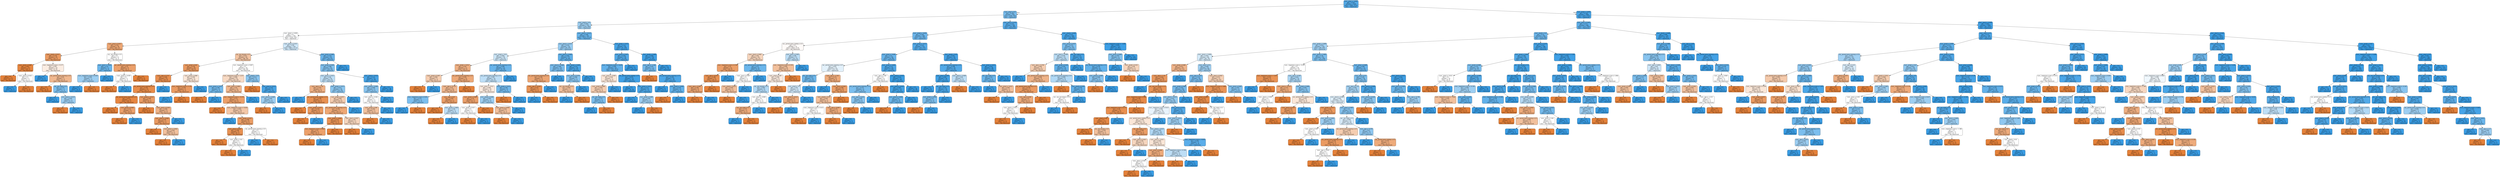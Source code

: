 digraph Tree {
node [shape=box, style="filled, rounded", color="black", fontname="helvetica"] ;
edge [fontname="helvetica"] ;
0 [label=<num__phq1 &le; -0.887<br/>gini = 0.207<br/>samples = 2542<br/>value = [468, 3532]<br/>class = Depressed>, fillcolor="#53aae8"] ;
1 [label=<num__phq7 &le; 0.0<br/>gini = 0.364<br/>samples = 647<br/>value = [248, 790]<br/>class = Depressed>, fillcolor="#77bced"] ;
0 -> 1 [labeldistance=2.5, labelangle=45, headlabel="True"] ;
2 [label=<num__phq9 &le; -0.0<br/>gini = 0.449<br/>samples = 319<br/>value = [178, 344]<br/>class = Depressed>, fillcolor="#9fd0f2"] ;
1 -> 2 ;
3 [label=<num__phq2 &le; -0.909<br/>gini = 0.5<br/>samples = 158<br/>value = [128, 129]<br/>class = Depressed>, fillcolor="#fdfeff"] ;
2 -> 3 ;
4 [label=<num__phq3 &le; 0.927<br/>gini = 0.355<br/>samples = 34<br/>value = [40, 12]<br/>class = Not Depressed>, fillcolor="#eda774"] ;
3 -> 4 ;
5 [label=<num__phq8 &le; 0.875<br/>gini = 0.278<br/>samples = 25<br/>value = [35, 7]<br/>class = Not Depressed>, fillcolor="#ea9a61"] ;
4 -> 5 ;
6 [label=<num__phq5 &le; 0.885<br/>gini = 0.067<br/>samples = 15<br/>value = [28, 1]<br/>class = Not Depressed>, fillcolor="#e68640"] ;
5 -> 6 ;
7 [label=<gini = 0.0<br/>samples = 13<br/>value = [27, 0]<br/>class = Not Depressed>, fillcolor="#e58139"] ;
6 -> 7 ;
8 [label=<num__phq3 &le; 0.032<br/>gini = 0.5<br/>samples = 2<br/>value = [1, 1]<br/>class = Not Depressed>, fillcolor="#ffffff"] ;
6 -> 8 ;
9 [label=<gini = 0.0<br/>samples = 1<br/>value = [0, 1]<br/>class = Depressed>, fillcolor="#399de5"] ;
8 -> 9 ;
10 [label=<gini = 0.0<br/>samples = 1<br/>value = [1, 0]<br/>class = Not Depressed>, fillcolor="#e58139"] ;
8 -> 10 ;
11 [label=<num__happiness.score &le; -0.177<br/>gini = 0.497<br/>samples = 10<br/>value = [7, 6]<br/>class = Not Depressed>, fillcolor="#fbede3"] ;
5 -> 11 ;
12 [label=<gini = 0.0<br/>samples = 3<br/>value = [0, 3]<br/>class = Depressed>, fillcolor="#399de5"] ;
11 -> 12 ;
13 [label=<cat__period.name_morning &le; 0.5<br/>gini = 0.42<br/>samples = 7<br/>value = [7, 3]<br/>class = Not Depressed>, fillcolor="#f0b78e"] ;
11 -> 13 ;
14 [label=<gini = 0.0<br/>samples = 4<br/>value = [6, 0]<br/>class = Not Depressed>, fillcolor="#e58139"] ;
13 -> 14 ;
15 [label=<cat__sex_male &le; 0.5<br/>gini = 0.375<br/>samples = 3<br/>value = [1, 3]<br/>class = Depressed>, fillcolor="#7bbeee"] ;
13 -> 15 ;
16 [label=<gini = 0.0<br/>samples = 1<br/>value = [0, 1]<br/>class = Depressed>, fillcolor="#399de5"] ;
15 -> 16 ;
17 [label=<num__phq5 &le; -0.013<br/>gini = 0.444<br/>samples = 2<br/>value = [1, 2]<br/>class = Depressed>, fillcolor="#9ccef2"] ;
15 -> 17 ;
18 [label=<gini = 0.0<br/>samples = 1<br/>value = [1, 0]<br/>class = Not Depressed>, fillcolor="#e58139"] ;
17 -> 18 ;
19 [label=<gini = 0.0<br/>samples = 1<br/>value = [0, 2]<br/>class = Depressed>, fillcolor="#399de5"] ;
17 -> 19 ;
20 [label=<cat__sex_female &le; 0.5<br/>gini = 0.5<br/>samples = 9<br/>value = [5, 5]<br/>class = Not Depressed>, fillcolor="#ffffff"] ;
4 -> 20 ;
21 [label=<num__phq7 &le; -0.902<br/>gini = 0.32<br/>samples = 5<br/>value = [1, 4]<br/>class = Depressed>, fillcolor="#6ab6ec"] ;
20 -> 21 ;
22 [label=<num__happiness.score &le; 0.403<br/>gini = 0.444<br/>samples = 3<br/>value = [1, 2]<br/>class = Depressed>, fillcolor="#9ccef2"] ;
21 -> 22 ;
23 [label=<gini = 0.0<br/>samples = 2<br/>value = [0, 2]<br/>class = Depressed>, fillcolor="#399de5"] ;
22 -> 23 ;
24 [label=<gini = 0.0<br/>samples = 1<br/>value = [1, 0]<br/>class = Not Depressed>, fillcolor="#e58139"] ;
22 -> 24 ;
25 [label=<gini = 0.0<br/>samples = 2<br/>value = [0, 2]<br/>class = Depressed>, fillcolor="#399de5"] ;
21 -> 25 ;
26 [label=<cat__period.name_evening &le; 0.5<br/>gini = 0.32<br/>samples = 4<br/>value = [4, 1]<br/>class = Not Depressed>, fillcolor="#eca06a"] ;
20 -> 26 ;
27 [label=<num__phq4 &le; -0.439<br/>gini = 0.5<br/>samples = 2<br/>value = [1, 1]<br/>class = Not Depressed>, fillcolor="#ffffff"] ;
26 -> 27 ;
28 [label=<gini = 0.0<br/>samples = 1<br/>value = [1, 0]<br/>class = Not Depressed>, fillcolor="#e58139"] ;
27 -> 28 ;
29 [label=<gini = 0.0<br/>samples = 1<br/>value = [0, 1]<br/>class = Depressed>, fillcolor="#399de5"] ;
27 -> 29 ;
30 [label=<gini = 0.0<br/>samples = 2<br/>value = [3, 0]<br/>class = Not Depressed>, fillcolor="#e58139"] ;
26 -> 30 ;
31 [label=<num__phq3 &le; 0.032<br/>gini = 0.49<br/>samples = 124<br/>value = [88.0, 117.0]<br/>class = Depressed>, fillcolor="#cee7f9"] ;
3 -> 31 ;
32 [label=<cat__sex_female &le; 0.5<br/>gini = 0.453<br/>samples = 62<br/>value = [68, 36]<br/>class = Not Depressed>, fillcolor="#f3c4a2"] ;
31 -> 32 ;
33 [label=<num__phq4 &le; 0.89<br/>gini = 0.278<br/>samples = 28<br/>value = [40, 8]<br/>class = Not Depressed>, fillcolor="#ea9a61"] ;
32 -> 33 ;
34 [label=<num__age &le; 2.171<br/>gini = 0.184<br/>samples = 22<br/>value = [35, 4]<br/>class = Not Depressed>, fillcolor="#e88f50"] ;
33 -> 34 ;
35 [label=<cat__period.name_evening &le; 0.5<br/>gini = 0.145<br/>samples = 21<br/>value = [35, 3]<br/>class = Not Depressed>, fillcolor="#e78c4a"] ;
34 -> 35 ;
36 [label=<cat__period.name_morning &le; 0.5<br/>gini = 0.071<br/>samples = 14<br/>value = [26, 1]<br/>class = Not Depressed>, fillcolor="#e68641"] ;
35 -> 36 ;
37 [label=<gini = 0.0<br/>samples = 10<br/>value = [22, 0]<br/>class = Not Depressed>, fillcolor="#e58139"] ;
36 -> 37 ;
38 [label=<num__phq4 &le; 0.004<br/>gini = 0.32<br/>samples = 4<br/>value = [4, 1]<br/>class = Not Depressed>, fillcolor="#eca06a"] ;
36 -> 38 ;
39 [label=<gini = 0.0<br/>samples = 3<br/>value = [4, 0]<br/>class = Not Depressed>, fillcolor="#e58139"] ;
38 -> 39 ;
40 [label=<gini = 0.0<br/>samples = 1<br/>value = [0, 1]<br/>class = Depressed>, fillcolor="#399de5"] ;
38 -> 40 ;
41 [label=<num__phq6 &le; -0.013<br/>gini = 0.298<br/>samples = 7<br/>value = [9, 2]<br/>class = Not Depressed>, fillcolor="#eb9d65"] ;
35 -> 41 ;
42 [label=<gini = 0.0<br/>samples = 3<br/>value = [4, 0]<br/>class = Not Depressed>, fillcolor="#e58139"] ;
41 -> 42 ;
43 [label=<num__phq5 &le; 0.436<br/>gini = 0.408<br/>samples = 4<br/>value = [5, 2]<br/>class = Not Depressed>, fillcolor="#efb388"] ;
41 -> 43 ;
44 [label=<num__phq3 &le; -0.864<br/>gini = 0.278<br/>samples = 3<br/>value = [5, 1]<br/>class = Not Depressed>, fillcolor="#ea9a61"] ;
43 -> 44 ;
45 [label=<gini = 0.0<br/>samples = 1<br/>value = [3, 0]<br/>class = Not Depressed>, fillcolor="#e58139"] ;
44 -> 45 ;
46 [label=<num__phq7 &le; -0.902<br/>gini = 0.444<br/>samples = 2<br/>value = [2, 1]<br/>class = Not Depressed>, fillcolor="#f2c09c"] ;
44 -> 46 ;
47 [label=<gini = 0.0<br/>samples = 1<br/>value = [2, 0]<br/>class = Not Depressed>, fillcolor="#e58139"] ;
46 -> 47 ;
48 [label=<gini = 0.0<br/>samples = 1<br/>value = [0, 1]<br/>class = Depressed>, fillcolor="#399de5"] ;
46 -> 48 ;
49 [label=<gini = 0.0<br/>samples = 1<br/>value = [0, 1]<br/>class = Depressed>, fillcolor="#399de5"] ;
43 -> 49 ;
50 [label=<gini = 0.0<br/>samples = 1<br/>value = [0, 1]<br/>class = Depressed>, fillcolor="#399de5"] ;
34 -> 50 ;
51 [label=<num__phq6 &le; 0.886<br/>gini = 0.494<br/>samples = 6<br/>value = [5, 4]<br/>class = Not Depressed>, fillcolor="#fae6d7"] ;
33 -> 51 ;
52 [label=<num__happiness.score &le; -0.78<br/>gini = 0.278<br/>samples = 3<br/>value = [5, 1]<br/>class = Not Depressed>, fillcolor="#ea9a61"] ;
51 -> 52 ;
53 [label=<gini = 0.0<br/>samples = 1<br/>value = [0, 1]<br/>class = Depressed>, fillcolor="#399de5"] ;
52 -> 53 ;
54 [label=<gini = 0.0<br/>samples = 2<br/>value = [5, 0]<br/>class = Not Depressed>, fillcolor="#e58139"] ;
52 -> 54 ;
55 [label=<gini = 0.0<br/>samples = 3<br/>value = [0, 3]<br/>class = Depressed>, fillcolor="#399de5"] ;
51 -> 55 ;
56 [label=<num__happiness.score &le; 0.847<br/>gini = 0.5<br/>samples = 34<br/>value = [28, 28]<br/>class = Not Depressed>, fillcolor="#ffffff"] ;
32 -> 56 ;
57 [label=<num__happiness.score &le; -1.237<br/>gini = 0.484<br/>samples = 25<br/>value = [23, 16]<br/>class = Not Depressed>, fillcolor="#f7d9c3"] ;
56 -> 57 ;
58 [label=<num__phq2 &le; -0.011<br/>gini = 0.346<br/>samples = 4<br/>value = [2, 7]<br/>class = Depressed>, fillcolor="#72b9ec"] ;
57 -> 58 ;
59 [label=<gini = 0.0<br/>samples = 1<br/>value = [2, 0]<br/>class = Not Depressed>, fillcolor="#e58139"] ;
58 -> 59 ;
60 [label=<gini = 0.0<br/>samples = 3<br/>value = [0, 7]<br/>class = Depressed>, fillcolor="#399de5"] ;
58 -> 60 ;
61 [label=<num__phq5 &le; 0.885<br/>gini = 0.42<br/>samples = 21<br/>value = [21, 9]<br/>class = Not Depressed>, fillcolor="#f0b78e"] ;
57 -> 61 ;
62 [label=<num__happiness.score &le; -0.276<br/>gini = 0.311<br/>samples = 17<br/>value = [21, 5]<br/>class = Not Depressed>, fillcolor="#eb9f68"] ;
61 -> 62 ;
63 [label=<gini = 0.0<br/>samples = 7<br/>value = [12, 0]<br/>class = Not Depressed>, fillcolor="#e58139"] ;
62 -> 63 ;
64 [label=<num__happiness.score &le; -0.026<br/>gini = 0.459<br/>samples = 10<br/>value = [9, 5]<br/>class = Not Depressed>, fillcolor="#f3c7a7"] ;
62 -> 64 ;
65 [label=<gini = 0.0<br/>samples = 2<br/>value = [0, 3]<br/>class = Depressed>, fillcolor="#399de5"] ;
64 -> 65 ;
66 [label=<num__phq6 &le; 0.437<br/>gini = 0.298<br/>samples = 8<br/>value = [9, 2]<br/>class = Not Depressed>, fillcolor="#eb9d65"] ;
64 -> 66 ;
67 [label=<num__phq2 &le; 0.887<br/>gini = 0.198<br/>samples = 6<br/>value = [8, 1]<br/>class = Not Depressed>, fillcolor="#e89152"] ;
66 -> 67 ;
68 [label=<gini = 0.0<br/>samples = 4<br/>value = [7, 0]<br/>class = Not Depressed>, fillcolor="#e58139"] ;
67 -> 68 ;
69 [label=<num__phq8 &le; -0.01<br/>gini = 0.5<br/>samples = 2<br/>value = [1, 1]<br/>class = Not Depressed>, fillcolor="#ffffff"] ;
67 -> 69 ;
70 [label=<gini = 0.0<br/>samples = 1<br/>value = [1, 0]<br/>class = Not Depressed>, fillcolor="#e58139"] ;
69 -> 70 ;
71 [label=<gini = 0.0<br/>samples = 1<br/>value = [0, 1]<br/>class = Depressed>, fillcolor="#399de5"] ;
69 -> 71 ;
72 [label=<cat__period.name_evening &le; 0.5<br/>gini = 0.5<br/>samples = 2<br/>value = [1, 1]<br/>class = Not Depressed>, fillcolor="#ffffff"] ;
66 -> 72 ;
73 [label=<gini = 0.0<br/>samples = 1<br/>value = [0, 1]<br/>class = Depressed>, fillcolor="#399de5"] ;
72 -> 73 ;
74 [label=<gini = 0.0<br/>samples = 1<br/>value = [1, 0]<br/>class = Not Depressed>, fillcolor="#e58139"] ;
72 -> 74 ;
75 [label=<gini = 0.0<br/>samples = 4<br/>value = [0, 4]<br/>class = Depressed>, fillcolor="#399de5"] ;
61 -> 75 ;
76 [label=<num__phq8 &le; -0.01<br/>gini = 0.415<br/>samples = 9<br/>value = [5, 12]<br/>class = Depressed>, fillcolor="#8bc6f0"] ;
56 -> 76 ;
77 [label=<gini = 0.0<br/>samples = 4<br/>value = [4, 0]<br/>class = Not Depressed>, fillcolor="#e58139"] ;
76 -> 77 ;
78 [label=<num__phq5 &le; -0.911<br/>gini = 0.142<br/>samples = 5<br/>value = [1, 12]<br/>class = Depressed>, fillcolor="#49a5e7"] ;
76 -> 78 ;
79 [label=<num__phq3 &le; -0.864<br/>gini = 0.444<br/>samples = 2<br/>value = [1, 2]<br/>class = Depressed>, fillcolor="#9ccef2"] ;
78 -> 79 ;
80 [label=<gini = 0.0<br/>samples = 1<br/>value = [1, 0]<br/>class = Not Depressed>, fillcolor="#e58139"] ;
79 -> 80 ;
81 [label=<gini = 0.0<br/>samples = 1<br/>value = [0, 2]<br/>class = Depressed>, fillcolor="#399de5"] ;
79 -> 81 ;
82 [label=<gini = 0.0<br/>samples = 3<br/>value = [0, 10]<br/>class = Depressed>, fillcolor="#399de5"] ;
78 -> 82 ;
83 [label=<num__phq5 &le; 0.885<br/>gini = 0.318<br/>samples = 62<br/>value = [20, 81]<br/>class = Depressed>, fillcolor="#6ab5eb"] ;
31 -> 83 ;
84 [label=<num__phq4 &le; 0.004<br/>gini = 0.388<br/>samples = 45<br/>value = [20, 56]<br/>class = Depressed>, fillcolor="#80c0ee"] ;
83 -> 84 ;
85 [label=<num__phq2 &le; -0.011<br/>gini = 0.48<br/>samples = 24<br/>value = [18, 27]<br/>class = Depressed>, fillcolor="#bddef6"] ;
84 -> 85 ;
86 [label=<num__age &le; -1.16<br/>gini = 0.397<br/>samples = 6<br/>value = [8, 3]<br/>class = Not Depressed>, fillcolor="#efb083"] ;
85 -> 86 ;
87 [label=<gini = 0.0<br/>samples = 1<br/>value = [0, 2]<br/>class = Depressed>, fillcolor="#399de5"] ;
86 -> 87 ;
88 [label=<cat__period.name_midday &le; 0.5<br/>gini = 0.198<br/>samples = 5<br/>value = [8, 1]<br/>class = Not Depressed>, fillcolor="#e89152"] ;
86 -> 88 ;
89 [label=<gini = 0.0<br/>samples = 1<br/>value = [3, 0]<br/>class = Not Depressed>, fillcolor="#e58139"] ;
88 -> 89 ;
90 [label=<num__phq8 &le; 0.875<br/>gini = 0.278<br/>samples = 4<br/>value = [5, 1]<br/>class = Not Depressed>, fillcolor="#ea9a61"] ;
88 -> 90 ;
91 [label=<gini = 0.0<br/>samples = 3<br/>value = [5, 0]<br/>class = Not Depressed>, fillcolor="#e58139"] ;
90 -> 91 ;
92 [label=<gini = 0.0<br/>samples = 1<br/>value = [0, 1]<br/>class = Depressed>, fillcolor="#399de5"] ;
90 -> 92 ;
93 [label=<num__phq6 &le; -0.013<br/>gini = 0.415<br/>samples = 18<br/>value = [10, 24]<br/>class = Depressed>, fillcolor="#8bc6f0"] ;
85 -> 93 ;
94 [label=<num__phq8 &le; 0.875<br/>gini = 0.469<br/>samples = 9<br/>value = [10, 6]<br/>class = Not Depressed>, fillcolor="#f5cdb0"] ;
93 -> 94 ;
95 [label=<cat__period.name_morning &le; 0.5<br/>gini = 0.355<br/>samples = 7<br/>value = [10, 3]<br/>class = Not Depressed>, fillcolor="#eda774"] ;
94 -> 95 ;
96 [label=<num__phq9 &le; -0.889<br/>gini = 0.219<br/>samples = 4<br/>value = [7, 1]<br/>class = Not Depressed>, fillcolor="#e99355"] ;
95 -> 96 ;
97 [label=<num__happiness.score &le; 0.804<br/>gini = 0.32<br/>samples = 3<br/>value = [4, 1]<br/>class = Not Depressed>, fillcolor="#eca06a"] ;
96 -> 97 ;
98 [label=<gini = 0.0<br/>samples = 2<br/>value = [4, 0]<br/>class = Not Depressed>, fillcolor="#e58139"] ;
97 -> 98 ;
99 [label=<gini = 0.0<br/>samples = 1<br/>value = [0, 1]<br/>class = Depressed>, fillcolor="#399de5"] ;
97 -> 99 ;
100 [label=<gini = 0.0<br/>samples = 1<br/>value = [3, 0]<br/>class = Not Depressed>, fillcolor="#e58139"] ;
96 -> 100 ;
101 [label=<num__phq3 &le; 0.927<br/>gini = 0.48<br/>samples = 3<br/>value = [3, 2]<br/>class = Not Depressed>, fillcolor="#f6d5bd"] ;
95 -> 101 ;
102 [label=<gini = 0.0<br/>samples = 2<br/>value = [3, 0]<br/>class = Not Depressed>, fillcolor="#e58139"] ;
101 -> 102 ;
103 [label=<gini = 0.0<br/>samples = 1<br/>value = [0, 2]<br/>class = Depressed>, fillcolor="#399de5"] ;
101 -> 103 ;
104 [label=<gini = 0.0<br/>samples = 2<br/>value = [0, 3]<br/>class = Depressed>, fillcolor="#399de5"] ;
94 -> 104 ;
105 [label=<gini = 0.0<br/>samples = 9<br/>value = [0, 18]<br/>class = Depressed>, fillcolor="#399de5"] ;
93 -> 105 ;
106 [label=<num__phq6 &le; -0.912<br/>gini = 0.121<br/>samples = 21<br/>value = [2, 29]<br/>class = Depressed>, fillcolor="#47a4e7"] ;
84 -> 106 ;
107 [label=<num__phq9 &le; -0.889<br/>gini = 0.408<br/>samples = 5<br/>value = [2, 5]<br/>class = Depressed>, fillcolor="#88c4ef"] ;
106 -> 107 ;
108 [label=<num__phq5 &le; -0.462<br/>gini = 0.5<br/>samples = 3<br/>value = [2, 2]<br/>class = Not Depressed>, fillcolor="#ffffff"] ;
107 -> 108 ;
109 [label=<num__phq4 &le; 0.89<br/>gini = 0.444<br/>samples = 2<br/>value = [2, 1]<br/>class = Not Depressed>, fillcolor="#f2c09c"] ;
108 -> 109 ;
110 [label=<gini = 0.0<br/>samples = 1<br/>value = [2, 0]<br/>class = Not Depressed>, fillcolor="#e58139"] ;
109 -> 110 ;
111 [label=<gini = 0.0<br/>samples = 1<br/>value = [0, 1]<br/>class = Depressed>, fillcolor="#399de5"] ;
109 -> 111 ;
112 [label=<gini = 0.0<br/>samples = 1<br/>value = [0, 1]<br/>class = Depressed>, fillcolor="#399de5"] ;
108 -> 112 ;
113 [label=<gini = 0.0<br/>samples = 2<br/>value = [0, 3]<br/>class = Depressed>, fillcolor="#399de5"] ;
107 -> 113 ;
114 [label=<gini = 0.0<br/>samples = 16<br/>value = [0, 24]<br/>class = Depressed>, fillcolor="#399de5"] ;
106 -> 114 ;
115 [label=<gini = 0.0<br/>samples = 17<br/>value = [0, 25]<br/>class = Depressed>, fillcolor="#399de5"] ;
83 -> 115 ;
116 [label=<num__phq5 &le; -0.013<br/>gini = 0.306<br/>samples = 161<br/>value = [50.0, 215.0]<br/>class = Depressed>, fillcolor="#67b4eb"] ;
2 -> 116 ;
117 [label=<num__phq2 &le; -0.011<br/>gini = 0.435<br/>samples = 76<br/>value = [41, 87]<br/>class = Depressed>, fillcolor="#96cbf1"] ;
116 -> 117 ;
118 [label=<num__phq8 &le; -0.01<br/>gini = 0.489<br/>samples = 39<br/>value = [32, 43]<br/>class = Depressed>, fillcolor="#cce6f8"] ;
117 -> 118 ;
119 [label=<num__phq6 &le; -0.912<br/>gini = 0.397<br/>samples = 17<br/>value = [24, 9]<br/>class = Not Depressed>, fillcolor="#efb083"] ;
118 -> 119 ;
120 [label=<num__phq4 &le; 0.447<br/>gini = 0.469<br/>samples = 5<br/>value = [5, 3]<br/>class = Not Depressed>, fillcolor="#f5cdb0"] ;
119 -> 120 ;
121 [label=<gini = 0.0<br/>samples = 4<br/>value = [5, 0]<br/>class = Not Depressed>, fillcolor="#e58139"] ;
120 -> 121 ;
122 [label=<gini = 0.0<br/>samples = 1<br/>value = [0, 3]<br/>class = Depressed>, fillcolor="#399de5"] ;
120 -> 122 ;
123 [label=<cat__period.name_evening &le; 0.5<br/>gini = 0.365<br/>samples = 12<br/>value = [19, 6]<br/>class = Not Depressed>, fillcolor="#eda978"] ;
119 -> 123 ;
124 [label=<num__age &le; -0.119<br/>gini = 0.42<br/>samples = 10<br/>value = [14, 6]<br/>class = Not Depressed>, fillcolor="#f0b78e"] ;
123 -> 124 ;
125 [label=<num__happiness.score &le; 0.943<br/>gini = 0.375<br/>samples = 3<br/>value = [1, 3]<br/>class = Depressed>, fillcolor="#7bbeee"] ;
124 -> 125 ;
126 [label=<gini = 0.0<br/>samples = 2<br/>value = [0, 3]<br/>class = Depressed>, fillcolor="#399de5"] ;
125 -> 126 ;
127 [label=<gini = 0.0<br/>samples = 1<br/>value = [1, 0]<br/>class = Not Depressed>, fillcolor="#e58139"] ;
125 -> 127 ;
128 [label=<num__age &le; 0.87<br/>gini = 0.305<br/>samples = 7<br/>value = [13, 3]<br/>class = Not Depressed>, fillcolor="#eb9e67"] ;
124 -> 128 ;
129 [label=<gini = 0.0<br/>samples = 5<br/>value = [11, 0]<br/>class = Not Depressed>, fillcolor="#e58139"] ;
128 -> 129 ;
130 [label=<num__phq4 &le; -0.882<br/>gini = 0.48<br/>samples = 2<br/>value = [2, 3]<br/>class = Depressed>, fillcolor="#bddef6"] ;
128 -> 130 ;
131 [label=<gini = 0.0<br/>samples = 1<br/>value = [2, 0]<br/>class = Not Depressed>, fillcolor="#e58139"] ;
130 -> 131 ;
132 [label=<gini = 0.0<br/>samples = 1<br/>value = [0, 3]<br/>class = Depressed>, fillcolor="#399de5"] ;
130 -> 132 ;
133 [label=<gini = 0.0<br/>samples = 2<br/>value = [5, 0]<br/>class = Not Depressed>, fillcolor="#e58139"] ;
123 -> 133 ;
134 [label=<cat__period.name_morning &le; 0.5<br/>gini = 0.308<br/>samples = 22<br/>value = [8, 34]<br/>class = Depressed>, fillcolor="#68b4eb"] ;
118 -> 134 ;
135 [label=<cat__period.name_evening &le; 0.5<br/>gini = 0.48<br/>samples = 14<br/>value = [8, 12]<br/>class = Depressed>, fillcolor="#bddef6"] ;
134 -> 135 ;
136 [label=<num__phq5 &le; -0.911<br/>gini = 0.496<br/>samples = 10<br/>value = [6, 5]<br/>class = Not Depressed>, fillcolor="#fbeade"] ;
135 -> 136 ;
137 [label=<num__phq9 &le; 0.888<br/>gini = 0.32<br/>samples = 5<br/>value = [4, 1]<br/>class = Not Depressed>, fillcolor="#eca06a"] ;
136 -> 137 ;
138 [label=<num__phq6 &le; 0.437<br/>gini = 0.5<br/>samples = 2<br/>value = [1, 1]<br/>class = Not Depressed>, fillcolor="#ffffff"] ;
137 -> 138 ;
139 [label=<gini = 0.0<br/>samples = 1<br/>value = [1, 0]<br/>class = Not Depressed>, fillcolor="#e58139"] ;
138 -> 139 ;
140 [label=<gini = 0.0<br/>samples = 1<br/>value = [0, 1]<br/>class = Depressed>, fillcolor="#399de5"] ;
138 -> 140 ;
141 [label=<gini = 0.0<br/>samples = 3<br/>value = [3, 0]<br/>class = Not Depressed>, fillcolor="#e58139"] ;
137 -> 141 ;
142 [label=<num__phq9 &le; 0.888<br/>gini = 0.444<br/>samples = 5<br/>value = [2, 4]<br/>class = Depressed>, fillcolor="#9ccef2"] ;
136 -> 142 ;
143 [label=<num__phq2 &le; -0.909<br/>gini = 0.444<br/>samples = 3<br/>value = [2, 1]<br/>class = Not Depressed>, fillcolor="#f2c09c"] ;
142 -> 143 ;
144 [label=<gini = 0.0<br/>samples = 2<br/>value = [2, 0]<br/>class = Not Depressed>, fillcolor="#e58139"] ;
143 -> 144 ;
145 [label=<gini = 0.0<br/>samples = 1<br/>value = [0, 1]<br/>class = Depressed>, fillcolor="#399de5"] ;
143 -> 145 ;
146 [label=<gini = 0.0<br/>samples = 2<br/>value = [0, 3]<br/>class = Depressed>, fillcolor="#399de5"] ;
142 -> 146 ;
147 [label=<num__phq6 &le; -0.912<br/>gini = 0.346<br/>samples = 4<br/>value = [2, 7]<br/>class = Depressed>, fillcolor="#72b9ec"] ;
135 -> 147 ;
148 [label=<gini = 0.0<br/>samples = 1<br/>value = [2, 0]<br/>class = Not Depressed>, fillcolor="#e58139"] ;
147 -> 148 ;
149 [label=<gini = 0.0<br/>samples = 3<br/>value = [0, 7]<br/>class = Depressed>, fillcolor="#399de5"] ;
147 -> 149 ;
150 [label=<gini = 0.0<br/>samples = 8<br/>value = [0, 22]<br/>class = Depressed>, fillcolor="#399de5"] ;
134 -> 150 ;
151 [label=<num__phq7 &le; -0.902<br/>gini = 0.282<br/>samples = 37<br/>value = [9, 44]<br/>class = Depressed>, fillcolor="#61b1ea"] ;
117 -> 151 ;
152 [label=<num__phq3 &le; -0.864<br/>gini = 0.366<br/>samples = 19<br/>value = [7, 22]<br/>class = Depressed>, fillcolor="#78bced"] ;
151 -> 152 ;
153 [label=<cat__period.name_evening &le; 0.5<br/>gini = 0.346<br/>samples = 6<br/>value = [7, 2]<br/>class = Not Depressed>, fillcolor="#eca572"] ;
152 -> 153 ;
154 [label=<num__age &le; -0.639<br/>gini = 0.219<br/>samples = 5<br/>value = [7, 1]<br/>class = Not Depressed>, fillcolor="#e99355"] ;
153 -> 154 ;
155 [label=<gini = 0.0<br/>samples = 1<br/>value = [0, 1]<br/>class = Depressed>, fillcolor="#399de5"] ;
154 -> 155 ;
156 [label=<gini = 0.0<br/>samples = 4<br/>value = [7, 0]<br/>class = Not Depressed>, fillcolor="#e58139"] ;
154 -> 156 ;
157 [label=<gini = 0.0<br/>samples = 1<br/>value = [0, 1]<br/>class = Depressed>, fillcolor="#399de5"] ;
153 -> 157 ;
158 [label=<gini = 0.0<br/>samples = 13<br/>value = [0, 20]<br/>class = Depressed>, fillcolor="#399de5"] ;
152 -> 158 ;
159 [label=<num__phq4 &le; -0.882<br/>gini = 0.153<br/>samples = 18<br/>value = [2, 22]<br/>class = Depressed>, fillcolor="#4ba6e7"] ;
151 -> 159 ;
160 [label=<num__phq3 &le; 0.479<br/>gini = 0.408<br/>samples = 5<br/>value = [2, 5]<br/>class = Depressed>, fillcolor="#88c4ef"] ;
159 -> 160 ;
161 [label=<cat__sex_female &le; 0.5<br/>gini = 0.444<br/>samples = 3<br/>value = [2, 1]<br/>class = Not Depressed>, fillcolor="#f2c09c"] ;
160 -> 161 ;
162 [label=<gini = 0.0<br/>samples = 1<br/>value = [0, 1]<br/>class = Depressed>, fillcolor="#399de5"] ;
161 -> 162 ;
163 [label=<gini = 0.0<br/>samples = 2<br/>value = [2, 0]<br/>class = Not Depressed>, fillcolor="#e58139"] ;
161 -> 163 ;
164 [label=<gini = 0.0<br/>samples = 2<br/>value = [0, 4]<br/>class = Depressed>, fillcolor="#399de5"] ;
160 -> 164 ;
165 [label=<gini = 0.0<br/>samples = 13<br/>value = [0, 17]<br/>class = Depressed>, fillcolor="#399de5"] ;
159 -> 165 ;
166 [label=<num__phq6 &le; -0.912<br/>gini = 0.123<br/>samples = 85<br/>value = [9, 128]<br/>class = Depressed>, fillcolor="#47a4e7"] ;
116 -> 166 ;
167 [label=<num__phq3 &le; 0.927<br/>gini = 0.204<br/>samples = 29<br/>value = [6, 46]<br/>class = Depressed>, fillcolor="#53aae8"] ;
166 -> 167 ;
168 [label=<num__happiness.score &le; -0.639<br/>gini = 0.284<br/>samples = 20<br/>value = [6.0, 29.0]<br/>class = Depressed>, fillcolor="#62b1ea"] ;
167 -> 168 ;
169 [label=<num__phq2 &le; -0.909<br/>gini = 0.494<br/>samples = 5<br/>value = [5, 4]<br/>class = Not Depressed>, fillcolor="#fae6d7"] ;
168 -> 169 ;
170 [label=<num__phq9 &le; 0.888<br/>gini = 0.469<br/>samples = 4<br/>value = [5, 3]<br/>class = Not Depressed>, fillcolor="#f5cdb0"] ;
169 -> 170 ;
171 [label=<cat__sex_male &le; 0.5<br/>gini = 0.375<br/>samples = 2<br/>value = [1, 3]<br/>class = Depressed>, fillcolor="#7bbeee"] ;
170 -> 171 ;
172 [label=<gini = 0.0<br/>samples = 1<br/>value = [0, 3]<br/>class = Depressed>, fillcolor="#399de5"] ;
171 -> 172 ;
173 [label=<gini = 0.0<br/>samples = 1<br/>value = [1, 0]<br/>class = Not Depressed>, fillcolor="#e58139"] ;
171 -> 173 ;
174 [label=<gini = 0.0<br/>samples = 2<br/>value = [4, 0]<br/>class = Not Depressed>, fillcolor="#e58139"] ;
170 -> 174 ;
175 [label=<gini = 0.0<br/>samples = 1<br/>value = [0, 1]<br/>class = Depressed>, fillcolor="#399de5"] ;
169 -> 175 ;
176 [label=<cat__period.name_midday &le; 0.5<br/>gini = 0.074<br/>samples = 15<br/>value = [1, 25]<br/>class = Depressed>, fillcolor="#41a1e6"] ;
168 -> 176 ;
177 [label=<gini = 0.0<br/>samples = 7<br/>value = [0, 14]<br/>class = Depressed>, fillcolor="#399de5"] ;
176 -> 177 ;
178 [label=<num__phq2 &le; -0.011<br/>gini = 0.153<br/>samples = 8<br/>value = [1, 11]<br/>class = Depressed>, fillcolor="#4ba6e7"] ;
176 -> 178 ;
179 [label=<gini = 0.0<br/>samples = 5<br/>value = [0, 9]<br/>class = Depressed>, fillcolor="#399de5"] ;
178 -> 179 ;
180 [label=<num__phq9 &le; 0.888<br/>gini = 0.444<br/>samples = 3<br/>value = [1, 2]<br/>class = Depressed>, fillcolor="#9ccef2"] ;
178 -> 180 ;
181 [label=<gini = 0.0<br/>samples = 2<br/>value = [0, 2]<br/>class = Depressed>, fillcolor="#399de5"] ;
180 -> 181 ;
182 [label=<gini = 0.0<br/>samples = 1<br/>value = [1, 0]<br/>class = Not Depressed>, fillcolor="#e58139"] ;
180 -> 182 ;
183 [label=<gini = 0.0<br/>samples = 9<br/>value = [0, 17]<br/>class = Depressed>, fillcolor="#399de5"] ;
167 -> 183 ;
184 [label=<num__phq8 &le; -0.895<br/>gini = 0.068<br/>samples = 56<br/>value = [3, 82]<br/>class = Depressed>, fillcolor="#40a1e6"] ;
166 -> 184 ;
185 [label=<num__age &le; -1.368<br/>gini = 0.355<br/>samples = 11<br/>value = [3, 10]<br/>class = Depressed>, fillcolor="#74baed"] ;
184 -> 185 ;
186 [label=<gini = 0.0<br/>samples = 1<br/>value = [2, 0]<br/>class = Not Depressed>, fillcolor="#e58139"] ;
185 -> 186 ;
187 [label=<cat__period.name_morning &le; 0.5<br/>gini = 0.165<br/>samples = 10<br/>value = [1, 10]<br/>class = Depressed>, fillcolor="#4da7e8"] ;
185 -> 187 ;
188 [label=<gini = 0.0<br/>samples = 4<br/>value = [0, 5]<br/>class = Depressed>, fillcolor="#399de5"] ;
187 -> 188 ;
189 [label=<num__phq4 &le; -0.882<br/>gini = 0.278<br/>samples = 6<br/>value = [1, 5]<br/>class = Depressed>, fillcolor="#61b1ea"] ;
187 -> 189 ;
190 [label=<gini = 0.0<br/>samples = 1<br/>value = [1, 0]<br/>class = Not Depressed>, fillcolor="#e58139"] ;
189 -> 190 ;
191 [label=<gini = 0.0<br/>samples = 5<br/>value = [0, 5]<br/>class = Depressed>, fillcolor="#399de5"] ;
189 -> 191 ;
192 [label=<gini = 0.0<br/>samples = 45<br/>value = [0, 72]<br/>class = Depressed>, fillcolor="#399de5"] ;
184 -> 192 ;
193 [label=<num__phq3 &le; 0.032<br/>gini = 0.235<br/>samples = 328<br/>value = [70, 446]<br/>class = Depressed>, fillcolor="#58ace9"] ;
1 -> 193 ;
194 [label=<num__phq8 &le; -0.895<br/>gini = 0.328<br/>samples = 168<br/>value = [52, 200]<br/>class = Depressed>, fillcolor="#6cb6ec"] ;
193 -> 194 ;
195 [label=<cat__period.name_midday &le; 0.5<br/>gini = 0.5<br/>samples = 37<br/>value = [28.0, 27.0]<br/>class = Not Depressed>, fillcolor="#fefaf8"] ;
194 -> 195 ;
196 [label=<num__phq2 &le; 0.887<br/>gini = 0.48<br/>samples = 20<br/>value = [18, 12]<br/>class = Not Depressed>, fillcolor="#f6d5bd"] ;
195 -> 196 ;
197 [label=<num__happiness.score &le; 0.789<br/>gini = 0.32<br/>samples = 12<br/>value = [16, 4]<br/>class = Not Depressed>, fillcolor="#eca06a"] ;
196 -> 197 ;
198 [label=<num__age &le; -0.015<br/>gini = 0.198<br/>samples = 11<br/>value = [16, 2]<br/>class = Not Depressed>, fillcolor="#e89152"] ;
197 -> 198 ;
199 [label=<num__age &le; -0.483<br/>gini = 0.346<br/>samples = 6<br/>value = [7, 2]<br/>class = Not Depressed>, fillcolor="#eca572"] ;
198 -> 199 ;
200 [label=<gini = 0.0<br/>samples = 4<br/>value = [7, 0]<br/>class = Not Depressed>, fillcolor="#e58139"] ;
199 -> 200 ;
201 [label=<gini = 0.0<br/>samples = 2<br/>value = [0, 2]<br/>class = Depressed>, fillcolor="#399de5"] ;
199 -> 201 ;
202 [label=<gini = 0.0<br/>samples = 5<br/>value = [9, 0]<br/>class = Not Depressed>, fillcolor="#e58139"] ;
198 -> 202 ;
203 [label=<gini = 0.0<br/>samples = 1<br/>value = [0, 2]<br/>class = Depressed>, fillcolor="#399de5"] ;
197 -> 203 ;
204 [label=<cat__period.name_morning &le; 0.5<br/>gini = 0.32<br/>samples = 8<br/>value = [2, 8]<br/>class = Depressed>, fillcolor="#6ab6ec"] ;
196 -> 204 ;
205 [label=<num__phq7 &le; 0.903<br/>gini = 0.5<br/>samples = 3<br/>value = [2, 2]<br/>class = Not Depressed>, fillcolor="#ffffff"] ;
204 -> 205 ;
206 [label=<num__phq6 &le; -0.912<br/>gini = 0.444<br/>samples = 2<br/>value = [2, 1]<br/>class = Not Depressed>, fillcolor="#f2c09c"] ;
205 -> 206 ;
207 [label=<gini = 0.0<br/>samples = 1<br/>value = [2, 0]<br/>class = Not Depressed>, fillcolor="#e58139"] ;
206 -> 207 ;
208 [label=<gini = 0.0<br/>samples = 1<br/>value = [0, 1]<br/>class = Depressed>, fillcolor="#399de5"] ;
206 -> 208 ;
209 [label=<gini = 0.0<br/>samples = 1<br/>value = [0, 1]<br/>class = Depressed>, fillcolor="#399de5"] ;
205 -> 209 ;
210 [label=<gini = 0.0<br/>samples = 5<br/>value = [0, 6]<br/>class = Depressed>, fillcolor="#399de5"] ;
204 -> 210 ;
211 [label=<num__phq7 &le; 0.903<br/>gini = 0.48<br/>samples = 17<br/>value = [10, 15]<br/>class = Depressed>, fillcolor="#bddef6"] ;
195 -> 211 ;
212 [label=<num__happiness.score &le; 0.761<br/>gini = 0.444<br/>samples = 10<br/>value = [10, 5]<br/>class = Not Depressed>, fillcolor="#f2c09c"] ;
211 -> 212 ;
213 [label=<num__phq4 &le; 0.89<br/>gini = 0.496<br/>samples = 8<br/>value = [6, 5]<br/>class = Not Depressed>, fillcolor="#fbeade"] ;
212 -> 213 ;
214 [label=<cat__sex_female &le; 0.5<br/>gini = 0.469<br/>samples = 6<br/>value = [3, 5]<br/>class = Depressed>, fillcolor="#b0d8f5"] ;
213 -> 214 ;
215 [label=<num__phq3 &le; -0.864<br/>gini = 0.5<br/>samples = 5<br/>value = [3, 3]<br/>class = Not Depressed>, fillcolor="#ffffff"] ;
214 -> 215 ;
216 [label=<cat__sex_male &le; 0.5<br/>gini = 0.375<br/>samples = 4<br/>value = [3, 1]<br/>class = Not Depressed>, fillcolor="#eeab7b"] ;
215 -> 216 ;
217 [label=<gini = 0.0<br/>samples = 1<br/>value = [0, 1]<br/>class = Depressed>, fillcolor="#399de5"] ;
216 -> 217 ;
218 [label=<gini = 0.0<br/>samples = 3<br/>value = [3, 0]<br/>class = Not Depressed>, fillcolor="#e58139"] ;
216 -> 218 ;
219 [label=<gini = 0.0<br/>samples = 1<br/>value = [0, 2]<br/>class = Depressed>, fillcolor="#399de5"] ;
215 -> 219 ;
220 [label=<gini = 0.0<br/>samples = 1<br/>value = [0, 2]<br/>class = Depressed>, fillcolor="#399de5"] ;
214 -> 220 ;
221 [label=<gini = 0.0<br/>samples = 2<br/>value = [3, 0]<br/>class = Not Depressed>, fillcolor="#e58139"] ;
213 -> 221 ;
222 [label=<gini = 0.0<br/>samples = 2<br/>value = [4, 0]<br/>class = Not Depressed>, fillcolor="#e58139"] ;
212 -> 222 ;
223 [label=<gini = 0.0<br/>samples = 7<br/>value = [0, 10]<br/>class = Depressed>, fillcolor="#399de5"] ;
211 -> 223 ;
224 [label=<num__phq6 &le; -0.013<br/>gini = 0.214<br/>samples = 131<br/>value = [24, 173]<br/>class = Depressed>, fillcolor="#54abe9"] ;
194 -> 224 ;
225 [label=<num__phq2 &le; -0.909<br/>gini = 0.31<br/>samples = 66<br/>value = [19, 80]<br/>class = Depressed>, fillcolor="#68b4eb"] ;
224 -> 225 ;
226 [label=<cat__period.name_evening &le; 0.5<br/>gini = 0.497<br/>samples = 21<br/>value = [12, 14]<br/>class = Depressed>, fillcolor="#e3f1fb"] ;
225 -> 226 ;
227 [label=<cat__sex_male &le; 0.5<br/>gini = 0.337<br/>samples = 12<br/>value = [3, 11]<br/>class = Depressed>, fillcolor="#6fb8ec"] ;
226 -> 227 ;
228 [label=<num__phq9 &le; -0.0<br/>gini = 0.49<br/>samples = 5<br/>value = [3, 4]<br/>class = Depressed>, fillcolor="#cee6f8"] ;
227 -> 228 ;
229 [label=<num__phq5 &le; -0.013<br/>gini = 0.375<br/>samples = 3<br/>value = [3, 1]<br/>class = Not Depressed>, fillcolor="#eeab7b"] ;
228 -> 229 ;
230 [label=<gini = 0.0<br/>samples = 2<br/>value = [3, 0]<br/>class = Not Depressed>, fillcolor="#e58139"] ;
229 -> 230 ;
231 [label=<gini = 0.0<br/>samples = 1<br/>value = [0, 1]<br/>class = Depressed>, fillcolor="#399de5"] ;
229 -> 231 ;
232 [label=<gini = 0.0<br/>samples = 2<br/>value = [0, 3]<br/>class = Depressed>, fillcolor="#399de5"] ;
228 -> 232 ;
233 [label=<gini = 0.0<br/>samples = 7<br/>value = [0, 7]<br/>class = Depressed>, fillcolor="#399de5"] ;
227 -> 233 ;
234 [label=<num__age &le; -1.316<br/>gini = 0.375<br/>samples = 9<br/>value = [9, 3]<br/>class = Not Depressed>, fillcolor="#eeab7b"] ;
226 -> 234 ;
235 [label=<gini = 0.0<br/>samples = 1<br/>value = [0, 1]<br/>class = Depressed>, fillcolor="#399de5"] ;
234 -> 235 ;
236 [label=<num__phq7 &le; 0.903<br/>gini = 0.298<br/>samples = 8<br/>value = [9, 2]<br/>class = Not Depressed>, fillcolor="#eb9d65"] ;
234 -> 236 ;
237 [label=<num__phq8 &le; -0.01<br/>gini = 0.444<br/>samples = 5<br/>value = [4, 2]<br/>class = Not Depressed>, fillcolor="#f2c09c"] ;
236 -> 237 ;
238 [label=<num__happiness.score &le; 0.615<br/>gini = 0.5<br/>samples = 2<br/>value = [1, 1]<br/>class = Not Depressed>, fillcolor="#ffffff"] ;
237 -> 238 ;
239 [label=<gini = 0.0<br/>samples = 1<br/>value = [1, 0]<br/>class = Not Depressed>, fillcolor="#e58139"] ;
238 -> 239 ;
240 [label=<gini = 0.0<br/>samples = 1<br/>value = [0, 1]<br/>class = Depressed>, fillcolor="#399de5"] ;
238 -> 240 ;
241 [label=<num__age &le; -0.483<br/>gini = 0.375<br/>samples = 3<br/>value = [3, 1]<br/>class = Not Depressed>, fillcolor="#eeab7b"] ;
237 -> 241 ;
242 [label=<gini = 0.0<br/>samples = 2<br/>value = [3, 0]<br/>class = Not Depressed>, fillcolor="#e58139"] ;
241 -> 242 ;
243 [label=<gini = 0.0<br/>samples = 1<br/>value = [0, 1]<br/>class = Depressed>, fillcolor="#399de5"] ;
241 -> 243 ;
244 [label=<gini = 0.0<br/>samples = 3<br/>value = [5, 0]<br/>class = Not Depressed>, fillcolor="#e58139"] ;
236 -> 244 ;
245 [label=<num__phq4 &le; -0.882<br/>gini = 0.173<br/>samples = 45<br/>value = [7, 66]<br/>class = Depressed>, fillcolor="#4ea7e8"] ;
225 -> 245 ;
246 [label=<num__age &le; 1.182<br/>gini = 0.5<br/>samples = 8<br/>value = [6, 6]<br/>class = Not Depressed>, fillcolor="#ffffff"] ;
245 -> 246 ;
247 [label=<cat__period.name_morning &le; 0.5<br/>gini = 0.375<br/>samples = 6<br/>value = [2, 6]<br/>class = Depressed>, fillcolor="#7bbeee"] ;
246 -> 247 ;
248 [label=<num__age &le; -0.431<br/>gini = 0.408<br/>samples = 5<br/>value = [2, 5]<br/>class = Depressed>, fillcolor="#88c4ef"] ;
247 -> 248 ;
249 [label=<gini = 0.0<br/>samples = 2<br/>value = [2, 0]<br/>class = Not Depressed>, fillcolor="#e58139"] ;
248 -> 249 ;
250 [label=<gini = 0.0<br/>samples = 3<br/>value = [0, 5]<br/>class = Depressed>, fillcolor="#399de5"] ;
248 -> 250 ;
251 [label=<gini = 0.0<br/>samples = 1<br/>value = [0, 1]<br/>class = Depressed>, fillcolor="#399de5"] ;
247 -> 251 ;
252 [label=<gini = 0.0<br/>samples = 2<br/>value = [4, 0]<br/>class = Not Depressed>, fillcolor="#e58139"] ;
246 -> 252 ;
253 [label=<num__phq2 &le; -0.011<br/>gini = 0.032<br/>samples = 37<br/>value = [1, 60]<br/>class = Depressed>, fillcolor="#3c9fe5"] ;
245 -> 253 ;
254 [label=<num__phq5 &le; -0.911<br/>gini = 0.087<br/>samples = 13<br/>value = [1, 21]<br/>class = Depressed>, fillcolor="#42a2e6"] ;
253 -> 254 ;
255 [label=<num__phq3 &le; -0.864<br/>gini = 0.32<br/>samples = 4<br/>value = [1, 4]<br/>class = Depressed>, fillcolor="#6ab6ec"] ;
254 -> 255 ;
256 [label=<gini = 0.0<br/>samples = 1<br/>value = [1, 0]<br/>class = Not Depressed>, fillcolor="#e58139"] ;
255 -> 256 ;
257 [label=<gini = 0.0<br/>samples = 3<br/>value = [0, 4]<br/>class = Depressed>, fillcolor="#399de5"] ;
255 -> 257 ;
258 [label=<gini = 0.0<br/>samples = 9<br/>value = [0, 17]<br/>class = Depressed>, fillcolor="#399de5"] ;
254 -> 258 ;
259 [label=<gini = 0.0<br/>samples = 24<br/>value = [0, 39]<br/>class = Depressed>, fillcolor="#399de5"] ;
253 -> 259 ;
260 [label=<num__phq8 &le; -0.01<br/>gini = 0.097<br/>samples = 65<br/>value = [5, 93]<br/>class = Depressed>, fillcolor="#44a2e6"] ;
224 -> 260 ;
261 [label=<cat__period.name_evening &le; 0.5<br/>gini = 0.198<br/>samples = 19<br/>value = [3, 24]<br/>class = Depressed>, fillcolor="#52a9e8"] ;
260 -> 261 ;
262 [label=<num__phq7 &le; 0.903<br/>gini = 0.087<br/>samples = 16<br/>value = [1, 21]<br/>class = Depressed>, fillcolor="#42a2e6"] ;
261 -> 262 ;
263 [label=<gini = 0.0<br/>samples = 6<br/>value = [0, 9]<br/>class = Depressed>, fillcolor="#399de5"] ;
262 -> 263 ;
264 [label=<cat__sex_male &le; 0.5<br/>gini = 0.142<br/>samples = 10<br/>value = [1, 12]<br/>class = Depressed>, fillcolor="#49a5e7"] ;
262 -> 264 ;
265 [label=<num__phq9 &le; -0.444<br/>gini = 0.375<br/>samples = 3<br/>value = [1, 3]<br/>class = Depressed>, fillcolor="#7bbeee"] ;
264 -> 265 ;
266 [label=<gini = 0.0<br/>samples = 1<br/>value = [1, 0]<br/>class = Not Depressed>, fillcolor="#e58139"] ;
265 -> 266 ;
267 [label=<gini = 0.0<br/>samples = 2<br/>value = [0, 3]<br/>class = Depressed>, fillcolor="#399de5"] ;
265 -> 267 ;
268 [label=<gini = 0.0<br/>samples = 7<br/>value = [0, 9]<br/>class = Depressed>, fillcolor="#399de5"] ;
264 -> 268 ;
269 [label=<num__phq2 &le; -0.909<br/>gini = 0.48<br/>samples = 3<br/>value = [2, 3]<br/>class = Depressed>, fillcolor="#bddef6"] ;
261 -> 269 ;
270 [label=<gini = 0.0<br/>samples = 1<br/>value = [2, 0]<br/>class = Not Depressed>, fillcolor="#e58139"] ;
269 -> 270 ;
271 [label=<gini = 0.0<br/>samples = 2<br/>value = [0, 3]<br/>class = Depressed>, fillcolor="#399de5"] ;
269 -> 271 ;
272 [label=<num__phq5 &le; -0.911<br/>gini = 0.055<br/>samples = 46<br/>value = [2, 69]<br/>class = Depressed>, fillcolor="#3fa0e6"] ;
260 -> 272 ;
273 [label=<cat__sex_male &le; 0.5<br/>gini = 0.32<br/>samples = 7<br/>value = [2, 8]<br/>class = Depressed>, fillcolor="#6ab6ec"] ;
272 -> 273 ;
274 [label=<gini = 0.0<br/>samples = 5<br/>value = [0, 7]<br/>class = Depressed>, fillcolor="#399de5"] ;
273 -> 274 ;
275 [label=<num__phq2 &le; -0.011<br/>gini = 0.444<br/>samples = 2<br/>value = [2, 1]<br/>class = Not Depressed>, fillcolor="#f2c09c"] ;
273 -> 275 ;
276 [label=<gini = 0.0<br/>samples = 1<br/>value = [2, 0]<br/>class = Not Depressed>, fillcolor="#e58139"] ;
275 -> 276 ;
277 [label=<gini = 0.0<br/>samples = 1<br/>value = [0, 1]<br/>class = Depressed>, fillcolor="#399de5"] ;
275 -> 277 ;
278 [label=<gini = 0.0<br/>samples = 39<br/>value = [0, 61]<br/>class = Depressed>, fillcolor="#399de5"] ;
272 -> 278 ;
279 [label=<num__phq8 &le; -0.895<br/>gini = 0.127<br/>samples = 160<br/>value = [18, 246]<br/>class = Depressed>, fillcolor="#47a4e7"] ;
193 -> 279 ;
280 [label=<num__phq3 &le; 0.927<br/>gini = 0.375<br/>samples = 43<br/>value = [15, 45]<br/>class = Depressed>, fillcolor="#7bbeee"] ;
279 -> 280 ;
281 [label=<num__phq2 &le; -0.909<br/>gini = 0.478<br/>samples = 23<br/>value = [13, 20]<br/>class = Depressed>, fillcolor="#baddf6"] ;
280 -> 281 ;
282 [label=<num__age &le; -0.744<br/>gini = 0.469<br/>samples = 9<br/>value = [10, 6]<br/>class = Not Depressed>, fillcolor="#f5cdb0"] ;
281 -> 282 ;
283 [label=<gini = 0.0<br/>samples = 1<br/>value = [0, 2]<br/>class = Depressed>, fillcolor="#399de5"] ;
282 -> 283 ;
284 [label=<cat__period.name_evening &le; 0.5<br/>gini = 0.408<br/>samples = 8<br/>value = [10, 4]<br/>class = Not Depressed>, fillcolor="#efb388"] ;
282 -> 284 ;
285 [label=<cat__period.name_morning &le; 0.5<br/>gini = 0.278<br/>samples = 7<br/>value = [10, 2]<br/>class = Not Depressed>, fillcolor="#ea9a61"] ;
284 -> 285 ;
286 [label=<num__age &le; 0.506<br/>gini = 0.375<br/>samples = 5<br/>value = [6, 2]<br/>class = Not Depressed>, fillcolor="#eeab7b"] ;
285 -> 286 ;
287 [label=<num__phq5 &le; -0.911<br/>gini = 0.5<br/>samples = 3<br/>value = [2, 2]<br/>class = Not Depressed>, fillcolor="#ffffff"] ;
286 -> 287 ;
288 [label=<gini = 0.0<br/>samples = 1<br/>value = [2, 0]<br/>class = Not Depressed>, fillcolor="#e58139"] ;
287 -> 288 ;
289 [label=<gini = 0.0<br/>samples = 2<br/>value = [0, 2]<br/>class = Depressed>, fillcolor="#399de5"] ;
287 -> 289 ;
290 [label=<gini = 0.0<br/>samples = 2<br/>value = [4, 0]<br/>class = Not Depressed>, fillcolor="#e58139"] ;
286 -> 290 ;
291 [label=<gini = 0.0<br/>samples = 2<br/>value = [4, 0]<br/>class = Not Depressed>, fillcolor="#e58139"] ;
285 -> 291 ;
292 [label=<gini = 0.0<br/>samples = 1<br/>value = [0, 2]<br/>class = Depressed>, fillcolor="#399de5"] ;
284 -> 292 ;
293 [label=<num__phq4 &le; 0.004<br/>gini = 0.291<br/>samples = 14<br/>value = [3, 14]<br/>class = Depressed>, fillcolor="#63b2eb"] ;
281 -> 293 ;
294 [label=<cat__period.name_evening &le; 0.5<br/>gini = 0.469<br/>samples = 6<br/>value = [3, 5]<br/>class = Depressed>, fillcolor="#b0d8f5"] ;
293 -> 294 ;
295 [label=<gini = 0.0<br/>samples = 2<br/>value = [2, 0]<br/>class = Not Depressed>, fillcolor="#e58139"] ;
294 -> 295 ;
296 [label=<num__phq9 &le; 0.444<br/>gini = 0.278<br/>samples = 4<br/>value = [1, 5]<br/>class = Depressed>, fillcolor="#61b1ea"] ;
294 -> 296 ;
297 [label=<cat__sex_non-binary &le; 0.5<br/>gini = 0.5<br/>samples = 2<br/>value = [1, 1]<br/>class = Not Depressed>, fillcolor="#ffffff"] ;
296 -> 297 ;
298 [label=<gini = 0.0<br/>samples = 1<br/>value = [0, 1]<br/>class = Depressed>, fillcolor="#399de5"] ;
297 -> 298 ;
299 [label=<gini = 0.0<br/>samples = 1<br/>value = [1, 0]<br/>class = Not Depressed>, fillcolor="#e58139"] ;
297 -> 299 ;
300 [label=<gini = 0.0<br/>samples = 2<br/>value = [0, 4]<br/>class = Depressed>, fillcolor="#399de5"] ;
296 -> 300 ;
301 [label=<gini = 0.0<br/>samples = 8<br/>value = [0, 9]<br/>class = Depressed>, fillcolor="#399de5"] ;
293 -> 301 ;
302 [label=<cat__sex_male &le; 0.5<br/>gini = 0.137<br/>samples = 20<br/>value = [2, 25]<br/>class = Depressed>, fillcolor="#49a5e7"] ;
280 -> 302 ;
303 [label=<gini = 0.0<br/>samples = 11<br/>value = [0, 15]<br/>class = Depressed>, fillcolor="#399de5"] ;
302 -> 303 ;
304 [label=<cat__period.name_morning &le; 0.5<br/>gini = 0.278<br/>samples = 9<br/>value = [2, 10]<br/>class = Depressed>, fillcolor="#61b1ea"] ;
302 -> 304 ;
305 [label=<num__phq9 &le; -0.889<br/>gini = 0.408<br/>samples = 5<br/>value = [2, 5]<br/>class = Depressed>, fillcolor="#88c4ef"] ;
304 -> 305 ;
306 [label=<gini = 0.0<br/>samples = 1<br/>value = [2, 0]<br/>class = Not Depressed>, fillcolor="#e58139"] ;
305 -> 306 ;
307 [label=<gini = 0.0<br/>samples = 4<br/>value = [0, 5]<br/>class = Depressed>, fillcolor="#399de5"] ;
305 -> 307 ;
308 [label=<gini = 0.0<br/>samples = 4<br/>value = [0, 5]<br/>class = Depressed>, fillcolor="#399de5"] ;
304 -> 308 ;
309 [label=<num__happiness.score &le; -1.648<br/>gini = 0.029<br/>samples = 117<br/>value = [3, 201]<br/>class = Depressed>, fillcolor="#3c9ee5"] ;
279 -> 309 ;
310 [label=<num__phq5 &le; 0.885<br/>gini = 0.397<br/>samples = 6<br/>value = [3, 8]<br/>class = Depressed>, fillcolor="#83c2ef"] ;
309 -> 310 ;
311 [label=<gini = 0.0<br/>samples = 4<br/>value = [0, 6]<br/>class = Depressed>, fillcolor="#399de5"] ;
310 -> 311 ;
312 [label=<num__phq8 &le; 0.432<br/>gini = 0.48<br/>samples = 2<br/>value = [3, 2]<br/>class = Not Depressed>, fillcolor="#f6d5bd"] ;
310 -> 312 ;
313 [label=<gini = 0.0<br/>samples = 1<br/>value = [3, 0]<br/>class = Not Depressed>, fillcolor="#e58139"] ;
312 -> 313 ;
314 [label=<gini = 0.0<br/>samples = 1<br/>value = [0, 2]<br/>class = Depressed>, fillcolor="#399de5"] ;
312 -> 314 ;
315 [label=<gini = 0.0<br/>samples = 111<br/>value = [0, 193]<br/>class = Depressed>, fillcolor="#399de5"] ;
309 -> 315 ;
316 [label=<num__phq8 &le; -0.895<br/>gini = 0.138<br/>samples = 1895<br/>value = [220, 2742]<br/>class = Depressed>, fillcolor="#49a5e7"] ;
0 -> 316 [labeldistance=2.5, labelangle=-45, headlabel="False"] ;
317 [label=<num__phq7 &le; 0.903<br/>gini = 0.277<br/>samples = 486<br/>value = [127, 639]<br/>class = Depressed>, fillcolor="#60b0ea"] ;
316 -> 317 ;
318 [label=<num__phq9 &le; -0.0<br/>gini = 0.33<br/>samples = 362<br/>value = [118, 448]<br/>class = Depressed>, fillcolor="#6db7ec"] ;
317 -> 318 ;
319 [label=<num__phq9 &le; -0.889<br/>gini = 0.453<br/>samples = 176<br/>value = [99, 187]<br/>class = Depressed>, fillcolor="#a2d1f3"] ;
318 -> 319 ;
320 [label=<num__phq2 &le; -0.909<br/>gini = 0.493<br/>samples = 84<br/>value = [62, 79]<br/>class = Depressed>, fillcolor="#d4eaf9"] ;
319 -> 320 ;
321 [label=<num__phq6 &le; 0.886<br/>gini = 0.411<br/>samples = 22<br/>value = [27, 11]<br/>class = Not Depressed>, fillcolor="#f0b48a"] ;
320 -> 321 ;
322 [label=<num__age &le; -1.16<br/>gini = 0.264<br/>samples = 19<br/>value = [27, 5]<br/>class = Not Depressed>, fillcolor="#ea985e"] ;
321 -> 322 ;
323 [label=<gini = 0.0<br/>samples = 1<br/>value = [0, 1]<br/>class = Depressed>, fillcolor="#399de5"] ;
322 -> 323 ;
324 [label=<cat__sex_non-binary &le; 0.5<br/>gini = 0.225<br/>samples = 18<br/>value = [27, 4]<br/>class = Not Depressed>, fillcolor="#e99456"] ;
322 -> 324 ;
325 [label=<num__happiness.score &le; 0.89<br/>gini = 0.128<br/>samples = 17<br/>value = [27, 2]<br/>class = Not Depressed>, fillcolor="#e78a48"] ;
324 -> 325 ;
326 [label=<num__happiness.score &le; 0.771<br/>gini = 0.18<br/>samples = 12<br/>value = [18, 2]<br/>class = Not Depressed>, fillcolor="#e88f4f"] ;
325 -> 326 ;
327 [label=<num__phq4 &le; 0.89<br/>gini = 0.1<br/>samples = 11<br/>value = [18, 1]<br/>class = Not Depressed>, fillcolor="#e68844"] ;
326 -> 327 ;
328 [label=<gini = 0.0<br/>samples = 9<br/>value = [16, 0]<br/>class = Not Depressed>, fillcolor="#e58139"] ;
327 -> 328 ;
329 [label=<cat__sex_female &le; 0.5<br/>gini = 0.444<br/>samples = 2<br/>value = [2, 1]<br/>class = Not Depressed>, fillcolor="#f2c09c"] ;
327 -> 329 ;
330 [label=<gini = 0.0<br/>samples = 1<br/>value = [2, 0]<br/>class = Not Depressed>, fillcolor="#e58139"] ;
329 -> 330 ;
331 [label=<gini = 0.0<br/>samples = 1<br/>value = [0, 1]<br/>class = Depressed>, fillcolor="#399de5"] ;
329 -> 331 ;
332 [label=<gini = 0.0<br/>samples = 1<br/>value = [0, 1]<br/>class = Depressed>, fillcolor="#399de5"] ;
326 -> 332 ;
333 [label=<gini = 0.0<br/>samples = 5<br/>value = [9, 0]<br/>class = Not Depressed>, fillcolor="#e58139"] ;
325 -> 333 ;
334 [label=<gini = 0.0<br/>samples = 1<br/>value = [0, 2]<br/>class = Depressed>, fillcolor="#399de5"] ;
324 -> 334 ;
335 [label=<gini = 0.0<br/>samples = 3<br/>value = [0, 6]<br/>class = Depressed>, fillcolor="#399de5"] ;
321 -> 335 ;
336 [label=<num__phq7 &le; 0.0<br/>gini = 0.449<br/>samples = 62<br/>value = [35, 68]<br/>class = Depressed>, fillcolor="#9fcff2"] ;
320 -> 336 ;
337 [label=<num__age &le; 1.911<br/>gini = 0.372<br/>samples = 45<br/>value = [19, 58]<br/>class = Depressed>, fillcolor="#7abdee"] ;
336 -> 337 ;
338 [label=<num__phq6 &le; 0.886<br/>gini = 0.361<br/>samples = 44<br/>value = [18, 58]<br/>class = Depressed>, fillcolor="#76bbed"] ;
337 -> 338 ;
339 [label=<num__phq5 &le; -0.013<br/>gini = 0.432<br/>samples = 34<br/>value = [18, 39]<br/>class = Depressed>, fillcolor="#94caf1"] ;
338 -> 339 ;
340 [label=<num__happiness.score &le; 0.615<br/>gini = 0.498<br/>samples = 19<br/>value = [15, 17]<br/>class = Depressed>, fillcolor="#e8f3fc"] ;
339 -> 340 ;
341 [label=<cat__period.name_midday &le; 0.5<br/>gini = 0.494<br/>samples = 17<br/>value = [15, 12]<br/>class = Not Depressed>, fillcolor="#fae6d7"] ;
340 -> 341 ;
342 [label=<cat__sex_male &le; 0.5<br/>gini = 0.298<br/>samples = 7<br/>value = [9, 2]<br/>class = Not Depressed>, fillcolor="#eb9d65"] ;
341 -> 342 ;
343 [label=<gini = 0.0<br/>samples = 4<br/>value = [6, 0]<br/>class = Not Depressed>, fillcolor="#e58139"] ;
342 -> 343 ;
344 [label=<num__phq3 &le; 0.927<br/>gini = 0.48<br/>samples = 3<br/>value = [3, 2]<br/>class = Not Depressed>, fillcolor="#f6d5bd"] ;
342 -> 344 ;
345 [label=<gini = 0.0<br/>samples = 2<br/>value = [3, 0]<br/>class = Not Depressed>, fillcolor="#e58139"] ;
344 -> 345 ;
346 [label=<gini = 0.0<br/>samples = 1<br/>value = [0, 2]<br/>class = Depressed>, fillcolor="#399de5"] ;
344 -> 346 ;
347 [label=<num__phq6 &le; -0.013<br/>gini = 0.469<br/>samples = 10<br/>value = [6, 10]<br/>class = Depressed>, fillcolor="#b0d8f5"] ;
341 -> 347 ;
348 [label=<num__phq5 &le; -0.911<br/>gini = 0.494<br/>samples = 6<br/>value = [5, 4]<br/>class = Not Depressed>, fillcolor="#fae6d7"] ;
347 -> 348 ;
349 [label=<num__phq1 &le; 0.888<br/>gini = 0.375<br/>samples = 3<br/>value = [3, 1]<br/>class = Not Depressed>, fillcolor="#eeab7b"] ;
348 -> 349 ;
350 [label=<num__phq1 &le; 0.001<br/>gini = 0.5<br/>samples = 2<br/>value = [1, 1]<br/>class = Not Depressed>, fillcolor="#ffffff"] ;
349 -> 350 ;
351 [label=<gini = 0.0<br/>samples = 1<br/>value = [1, 0]<br/>class = Not Depressed>, fillcolor="#e58139"] ;
350 -> 351 ;
352 [label=<gini = 0.0<br/>samples = 1<br/>value = [0, 1]<br/>class = Depressed>, fillcolor="#399de5"] ;
350 -> 352 ;
353 [label=<gini = 0.0<br/>samples = 1<br/>value = [2, 0]<br/>class = Not Depressed>, fillcolor="#e58139"] ;
349 -> 353 ;
354 [label=<num__happiness.score &le; -0.796<br/>gini = 0.48<br/>samples = 3<br/>value = [2, 3]<br/>class = Depressed>, fillcolor="#bddef6"] ;
348 -> 354 ;
355 [label=<gini = 0.0<br/>samples = 1<br/>value = [2, 0]<br/>class = Not Depressed>, fillcolor="#e58139"] ;
354 -> 355 ;
356 [label=<gini = 0.0<br/>samples = 2<br/>value = [0, 3]<br/>class = Depressed>, fillcolor="#399de5"] ;
354 -> 356 ;
357 [label=<num__happiness.score &le; -0.854<br/>gini = 0.245<br/>samples = 4<br/>value = [1, 6]<br/>class = Depressed>, fillcolor="#5aade9"] ;
347 -> 357 ;
358 [label=<gini = 0.0<br/>samples = 3<br/>value = [0, 6]<br/>class = Depressed>, fillcolor="#399de5"] ;
357 -> 358 ;
359 [label=<gini = 0.0<br/>samples = 1<br/>value = [1, 0]<br/>class = Not Depressed>, fillcolor="#e58139"] ;
357 -> 359 ;
360 [label=<gini = 0.0<br/>samples = 2<br/>value = [0, 5]<br/>class = Depressed>, fillcolor="#399de5"] ;
340 -> 360 ;
361 [label=<num__phq3 &le; 0.032<br/>gini = 0.211<br/>samples = 15<br/>value = [3, 22]<br/>class = Depressed>, fillcolor="#54aae9"] ;
339 -> 361 ;
362 [label=<num__phq2 &le; -0.011<br/>gini = 0.444<br/>samples = 5<br/>value = [3, 6]<br/>class = Depressed>, fillcolor="#9ccef2"] ;
361 -> 362 ;
363 [label=<gini = 0.0<br/>samples = 1<br/>value = [3, 0]<br/>class = Not Depressed>, fillcolor="#e58139"] ;
362 -> 363 ;
364 [label=<gini = 0.0<br/>samples = 4<br/>value = [0, 6]<br/>class = Depressed>, fillcolor="#399de5"] ;
362 -> 364 ;
365 [label=<gini = 0.0<br/>samples = 10<br/>value = [0, 16]<br/>class = Depressed>, fillcolor="#399de5"] ;
361 -> 365 ;
366 [label=<gini = 0.0<br/>samples = 10<br/>value = [0, 19]<br/>class = Depressed>, fillcolor="#399de5"] ;
338 -> 366 ;
367 [label=<gini = 0.0<br/>samples = 1<br/>value = [1, 0]<br/>class = Not Depressed>, fillcolor="#e58139"] ;
337 -> 367 ;
368 [label=<num__phq1 &le; 0.001<br/>gini = 0.473<br/>samples = 17<br/>value = [16, 10]<br/>class = Not Depressed>, fillcolor="#f5d0b5"] ;
336 -> 368 ;
369 [label=<num__happiness.score &le; 1.806<br/>gini = 0.231<br/>samples = 9<br/>value = [13, 2]<br/>class = Not Depressed>, fillcolor="#e99457"] ;
368 -> 369 ;
370 [label=<num__phq5 &le; 0.885<br/>gini = 0.133<br/>samples = 8<br/>value = [13, 1]<br/>class = Not Depressed>, fillcolor="#e78b48"] ;
369 -> 370 ;
371 [label=<gini = 0.0<br/>samples = 6<br/>value = [12, 0]<br/>class = Not Depressed>, fillcolor="#e58139"] ;
370 -> 371 ;
372 [label=<cat__sex_male &le; 0.5<br/>gini = 0.5<br/>samples = 2<br/>value = [1, 1]<br/>class = Not Depressed>, fillcolor="#ffffff"] ;
370 -> 372 ;
373 [label=<gini = 0.0<br/>samples = 1<br/>value = [0, 1]<br/>class = Depressed>, fillcolor="#399de5"] ;
372 -> 373 ;
374 [label=<gini = 0.0<br/>samples = 1<br/>value = [1, 0]<br/>class = Not Depressed>, fillcolor="#e58139"] ;
372 -> 374 ;
375 [label=<gini = 0.0<br/>samples = 1<br/>value = [0, 1]<br/>class = Depressed>, fillcolor="#399de5"] ;
369 -> 375 ;
376 [label=<num__phq2 &le; 0.887<br/>gini = 0.397<br/>samples = 8<br/>value = [3, 8]<br/>class = Depressed>, fillcolor="#83c2ef"] ;
368 -> 376 ;
377 [label=<gini = 0.0<br/>samples = 1<br/>value = [3, 0]<br/>class = Not Depressed>, fillcolor="#e58139"] ;
376 -> 377 ;
378 [label=<gini = 0.0<br/>samples = 7<br/>value = [0, 8]<br/>class = Depressed>, fillcolor="#399de5"] ;
376 -> 378 ;
379 [label=<num__phq4 &le; -0.882<br/>gini = 0.38<br/>samples = 92<br/>value = [37, 108]<br/>class = Depressed>, fillcolor="#7dbfee"] ;
319 -> 379 ;
380 [label=<num__happiness.score &le; -0.243<br/>gini = 0.5<br/>samples = 20<br/>value = [15, 15]<br/>class = Not Depressed>, fillcolor="#ffffff"] ;
379 -> 380 ;
381 [label=<num__happiness.score &le; -1.053<br/>gini = 0.219<br/>samples = 6<br/>value = [7, 1]<br/>class = Not Depressed>, fillcolor="#e99355"] ;
380 -> 381 ;
382 [label=<gini = 0.0<br/>samples = 1<br/>value = [0, 1]<br/>class = Depressed>, fillcolor="#399de5"] ;
381 -> 382 ;
383 [label=<gini = 0.0<br/>samples = 5<br/>value = [7, 0]<br/>class = Not Depressed>, fillcolor="#e58139"] ;
381 -> 383 ;
384 [label=<num__age &le; -0.587<br/>gini = 0.463<br/>samples = 14<br/>value = [8, 14]<br/>class = Depressed>, fillcolor="#aad5f4"] ;
380 -> 384 ;
385 [label=<num__phq5 &le; -0.013<br/>gini = 0.375<br/>samples = 3<br/>value = [3, 1]<br/>class = Not Depressed>, fillcolor="#eeab7b"] ;
384 -> 385 ;
386 [label=<num__phq2 &le; -0.909<br/>gini = 0.5<br/>samples = 2<br/>value = [1, 1]<br/>class = Not Depressed>, fillcolor="#ffffff"] ;
385 -> 386 ;
387 [label=<gini = 0.0<br/>samples = 1<br/>value = [0, 1]<br/>class = Depressed>, fillcolor="#399de5"] ;
386 -> 387 ;
388 [label=<gini = 0.0<br/>samples = 1<br/>value = [1, 0]<br/>class = Not Depressed>, fillcolor="#e58139"] ;
386 -> 388 ;
389 [label=<gini = 0.0<br/>samples = 1<br/>value = [2, 0]<br/>class = Not Depressed>, fillcolor="#e58139"] ;
385 -> 389 ;
390 [label=<num__phq6 &le; 0.886<br/>gini = 0.401<br/>samples = 11<br/>value = [5, 13]<br/>class = Depressed>, fillcolor="#85c3ef"] ;
384 -> 390 ;
391 [label=<cat__period.name_midday &le; 0.5<br/>gini = 0.494<br/>samples = 6<br/>value = [5, 4]<br/>class = Not Depressed>, fillcolor="#fae6d7"] ;
390 -> 391 ;
392 [label=<num__phq3 &le; 0.479<br/>gini = 0.278<br/>samples = 4<br/>value = [5, 1]<br/>class = Not Depressed>, fillcolor="#ea9a61"] ;
391 -> 392 ;
393 [label=<gini = 0.0<br/>samples = 3<br/>value = [5, 0]<br/>class = Not Depressed>, fillcolor="#e58139"] ;
392 -> 393 ;
394 [label=<gini = 0.0<br/>samples = 1<br/>value = [0, 1]<br/>class = Depressed>, fillcolor="#399de5"] ;
392 -> 394 ;
395 [label=<gini = 0.0<br/>samples = 2<br/>value = [0, 3]<br/>class = Depressed>, fillcolor="#399de5"] ;
391 -> 395 ;
396 [label=<gini = 0.0<br/>samples = 5<br/>value = [0, 9]<br/>class = Depressed>, fillcolor="#399de5"] ;
390 -> 396 ;
397 [label=<num__phq1 &le; 0.888<br/>gini = 0.309<br/>samples = 72<br/>value = [22, 93]<br/>class = Depressed>, fillcolor="#68b4eb"] ;
379 -> 397 ;
398 [label=<num__phq7 &le; 0.0<br/>gini = 0.387<br/>samples = 49<br/>value = [21, 59]<br/>class = Depressed>, fillcolor="#7fc0ee"] ;
397 -> 398 ;
399 [label=<num__age &le; 0.714<br/>gini = 0.456<br/>samples = 32<br/>value = [19, 35]<br/>class = Depressed>, fillcolor="#a4d2f3"] ;
398 -> 399 ;
400 [label=<num__phq3 &le; -0.864<br/>gini = 0.495<br/>samples = 26<br/>value = [19.0, 23.0]<br/>class = Depressed>, fillcolor="#ddeefa"] ;
399 -> 400 ;
401 [label=<num__phq6 &le; -0.013<br/>gini = 0.26<br/>samples = 9<br/>value = [11, 2]<br/>class = Not Depressed>, fillcolor="#ea985d"] ;
400 -> 401 ;
402 [label=<gini = 0.0<br/>samples = 6<br/>value = [10, 0]<br/>class = Not Depressed>, fillcolor="#e58139"] ;
401 -> 402 ;
403 [label=<num__phq7 &le; -0.902<br/>gini = 0.444<br/>samples = 3<br/>value = [1, 2]<br/>class = Depressed>, fillcolor="#9ccef2"] ;
401 -> 403 ;
404 [label=<num__phq4 &le; 0.447<br/>gini = 0.5<br/>samples = 2<br/>value = [1, 1]<br/>class = Not Depressed>, fillcolor="#ffffff"] ;
403 -> 404 ;
405 [label=<gini = 0.0<br/>samples = 1<br/>value = [1, 0]<br/>class = Not Depressed>, fillcolor="#e58139"] ;
404 -> 405 ;
406 [label=<gini = 0.0<br/>samples = 1<br/>value = [0, 1]<br/>class = Depressed>, fillcolor="#399de5"] ;
404 -> 406 ;
407 [label=<gini = 0.0<br/>samples = 1<br/>value = [0, 1]<br/>class = Depressed>, fillcolor="#399de5"] ;
403 -> 407 ;
408 [label=<num__phq2 &le; 0.887<br/>gini = 0.4<br/>samples = 17<br/>value = [8, 21]<br/>class = Depressed>, fillcolor="#84c2ef"] ;
400 -> 408 ;
409 [label=<cat__sex_male &le; 0.5<br/>gini = 0.494<br/>samples = 13<br/>value = [8, 10]<br/>class = Depressed>, fillcolor="#d7ebfa"] ;
408 -> 409 ;
410 [label=<cat__period.name_evening &le; 0.5<br/>gini = 0.469<br/>samples = 5<br/>value = [5, 3]<br/>class = Not Depressed>, fillcolor="#f5cdb0"] ;
409 -> 410 ;
411 [label=<cat__period.name_morning &le; 0.5<br/>gini = 0.278<br/>samples = 4<br/>value = [5, 1]<br/>class = Not Depressed>, fillcolor="#ea9a61"] ;
410 -> 411 ;
412 [label=<num__age &le; -0.952<br/>gini = 0.5<br/>samples = 2<br/>value = [1, 1]<br/>class = Not Depressed>, fillcolor="#ffffff"] ;
411 -> 412 ;
413 [label=<gini = 0.0<br/>samples = 1<br/>value = [1, 0]<br/>class = Not Depressed>, fillcolor="#e58139"] ;
412 -> 413 ;
414 [label=<gini = 0.0<br/>samples = 1<br/>value = [0, 1]<br/>class = Depressed>, fillcolor="#399de5"] ;
412 -> 414 ;
415 [label=<gini = 0.0<br/>samples = 2<br/>value = [4, 0]<br/>class = Not Depressed>, fillcolor="#e58139"] ;
411 -> 415 ;
416 [label=<gini = 0.0<br/>samples = 1<br/>value = [0, 2]<br/>class = Depressed>, fillcolor="#399de5"] ;
410 -> 416 ;
417 [label=<num__age &le; -0.379<br/>gini = 0.42<br/>samples = 8<br/>value = [3, 7]<br/>class = Depressed>, fillcolor="#8ec7f0"] ;
409 -> 417 ;
418 [label=<gini = 0.0<br/>samples = 5<br/>value = [0, 6]<br/>class = Depressed>, fillcolor="#399de5"] ;
417 -> 418 ;
419 [label=<cat__period.name_midday &le; 0.5<br/>gini = 0.375<br/>samples = 3<br/>value = [3, 1]<br/>class = Not Depressed>, fillcolor="#eeab7b"] ;
417 -> 419 ;
420 [label=<gini = 0.0<br/>samples = 2<br/>value = [3, 0]<br/>class = Not Depressed>, fillcolor="#e58139"] ;
419 -> 420 ;
421 [label=<gini = 0.0<br/>samples = 1<br/>value = [0, 1]<br/>class = Depressed>, fillcolor="#399de5"] ;
419 -> 421 ;
422 [label=<gini = 0.0<br/>samples = 4<br/>value = [0, 11]<br/>class = Depressed>, fillcolor="#399de5"] ;
408 -> 422 ;
423 [label=<gini = 0.0<br/>samples = 6<br/>value = [0, 12]<br/>class = Depressed>, fillcolor="#399de5"] ;
399 -> 423 ;
424 [label=<num__phq2 &le; -0.909<br/>gini = 0.142<br/>samples = 17<br/>value = [2, 24]<br/>class = Depressed>, fillcolor="#49a5e7"] ;
398 -> 424 ;
425 [label=<num__phq3 &le; -0.416<br/>gini = 0.408<br/>samples = 6<br/>value = [2, 5]<br/>class = Depressed>, fillcolor="#88c4ef"] ;
424 -> 425 ;
426 [label=<gini = 0.0<br/>samples = 2<br/>value = [2, 0]<br/>class = Not Depressed>, fillcolor="#e58139"] ;
425 -> 426 ;
427 [label=<gini = 0.0<br/>samples = 4<br/>value = [0, 5]<br/>class = Depressed>, fillcolor="#399de5"] ;
425 -> 427 ;
428 [label=<gini = 0.0<br/>samples = 11<br/>value = [0, 19]<br/>class = Depressed>, fillcolor="#399de5"] ;
424 -> 428 ;
429 [label=<num__phq5 &le; -0.911<br/>gini = 0.056<br/>samples = 23<br/>value = [1, 34]<br/>class = Depressed>, fillcolor="#3fa0e6"] ;
397 -> 429 ;
430 [label=<num__phq7 &le; -0.902<br/>gini = 0.32<br/>samples = 3<br/>value = [1, 4]<br/>class = Depressed>, fillcolor="#6ab6ec"] ;
429 -> 430 ;
431 [label=<gini = 0.0<br/>samples = 1<br/>value = [0, 2]<br/>class = Depressed>, fillcolor="#399de5"] ;
430 -> 431 ;
432 [label=<num__age &le; -0.796<br/>gini = 0.444<br/>samples = 2<br/>value = [1, 2]<br/>class = Depressed>, fillcolor="#9ccef2"] ;
430 -> 432 ;
433 [label=<gini = 0.0<br/>samples = 1<br/>value = [0, 2]<br/>class = Depressed>, fillcolor="#399de5"] ;
432 -> 433 ;
434 [label=<gini = 0.0<br/>samples = 1<br/>value = [1, 0]<br/>class = Not Depressed>, fillcolor="#e58139"] ;
432 -> 434 ;
435 [label=<gini = 0.0<br/>samples = 20<br/>value = [0, 30]<br/>class = Depressed>, fillcolor="#399de5"] ;
429 -> 435 ;
436 [label=<num__phq3 &le; 0.032<br/>gini = 0.127<br/>samples = 186<br/>value = [19, 261]<br/>class = Depressed>, fillcolor="#47a4e7"] ;
318 -> 436 ;
437 [label=<num__phq4 &le; -0.882<br/>gini = 0.189<br/>samples = 94<br/>value = [15, 127]<br/>class = Depressed>, fillcolor="#50a9e8"] ;
436 -> 437 ;
438 [label=<num__phq9 &le; 0.888<br/>gini = 0.375<br/>samples = 26<br/>value = [9, 27]<br/>class = Depressed>, fillcolor="#7bbeee"] ;
437 -> 438 ;
439 [label=<num__phq2 &le; -0.011<br/>gini = 0.5<br/>samples = 10<br/>value = [6, 6]<br/>class = Not Depressed>, fillcolor="#ffffff"] ;
438 -> 439 ;
440 [label=<gini = 0.0<br/>samples = 6<br/>value = [6, 0]<br/>class = Not Depressed>, fillcolor="#e58139"] ;
439 -> 440 ;
441 [label=<gini = 0.0<br/>samples = 4<br/>value = [0, 6]<br/>class = Depressed>, fillcolor="#399de5"] ;
439 -> 441 ;
442 [label=<num__phq2 &le; -0.909<br/>gini = 0.219<br/>samples = 16<br/>value = [3, 21]<br/>class = Depressed>, fillcolor="#55abe9"] ;
438 -> 442 ;
443 [label=<num__happiness.score &le; -0.765<br/>gini = 0.444<br/>samples = 6<br/>value = [3, 6]<br/>class = Depressed>, fillcolor="#9ccef2"] ;
442 -> 443 ;
444 [label=<num__happiness.score &le; -1.262<br/>gini = 0.444<br/>samples = 2<br/>value = [2, 1]<br/>class = Not Depressed>, fillcolor="#f2c09c"] ;
443 -> 444 ;
445 [label=<gini = 0.0<br/>samples = 1<br/>value = [0, 1]<br/>class = Depressed>, fillcolor="#399de5"] ;
444 -> 445 ;
446 [label=<gini = 0.0<br/>samples = 1<br/>value = [2, 0]<br/>class = Not Depressed>, fillcolor="#e58139"] ;
444 -> 446 ;
447 [label=<num__phq1 &le; 0.445<br/>gini = 0.278<br/>samples = 4<br/>value = [1, 5]<br/>class = Depressed>, fillcolor="#61b1ea"] ;
443 -> 447 ;
448 [label=<gini = 0.0<br/>samples = 1<br/>value = [1, 0]<br/>class = Not Depressed>, fillcolor="#e58139"] ;
447 -> 448 ;
449 [label=<gini = 0.0<br/>samples = 3<br/>value = [0, 5]<br/>class = Depressed>, fillcolor="#399de5"] ;
447 -> 449 ;
450 [label=<gini = 0.0<br/>samples = 10<br/>value = [0, 15]<br/>class = Depressed>, fillcolor="#399de5"] ;
442 -> 450 ;
451 [label=<cat__sex_female &le; 0.5<br/>gini = 0.107<br/>samples = 68<br/>value = [6, 100]<br/>class = Depressed>, fillcolor="#45a3e7"] ;
437 -> 451 ;
452 [label=<cat__sex_male &le; 0.5<br/>gini = 0.03<br/>samples = 40<br/>value = [1, 65]<br/>class = Depressed>, fillcolor="#3c9fe5"] ;
451 -> 452 ;
453 [label=<num__phq2 &le; -0.46<br/>gini = 0.142<br/>samples = 9<br/>value = [1, 12]<br/>class = Depressed>, fillcolor="#49a5e7"] ;
452 -> 453 ;
454 [label=<num__happiness.score &le; -0.392<br/>gini = 0.278<br/>samples = 3<br/>value = [1, 5]<br/>class = Depressed>, fillcolor="#61b1ea"] ;
453 -> 454 ;
455 [label=<gini = 0.0<br/>samples = 2<br/>value = [0, 5]<br/>class = Depressed>, fillcolor="#399de5"] ;
454 -> 455 ;
456 [label=<gini = 0.0<br/>samples = 1<br/>value = [1, 0]<br/>class = Not Depressed>, fillcolor="#e58139"] ;
454 -> 456 ;
457 [label=<gini = 0.0<br/>samples = 6<br/>value = [0, 7]<br/>class = Depressed>, fillcolor="#399de5"] ;
453 -> 457 ;
458 [label=<gini = 0.0<br/>samples = 31<br/>value = [0, 53]<br/>class = Depressed>, fillcolor="#399de5"] ;
452 -> 458 ;
459 [label=<num__phq7 &le; 0.0<br/>gini = 0.219<br/>samples = 28<br/>value = [5, 35]<br/>class = Depressed>, fillcolor="#55abe9"] ;
451 -> 459 ;
460 [label=<num__phq6 &le; 0.886<br/>gini = 0.351<br/>samples = 15<br/>value = [5, 17]<br/>class = Depressed>, fillcolor="#73baed"] ;
459 -> 460 ;
461 [label=<num__phq4 &le; 0.004<br/>gini = 0.473<br/>samples = 9<br/>value = [5, 8]<br/>class = Depressed>, fillcolor="#b5daf5"] ;
460 -> 461 ;
462 [label=<num__phq7 &le; -0.902<br/>gini = 0.375<br/>samples = 3<br/>value = [3, 1]<br/>class = Not Depressed>, fillcolor="#eeab7b"] ;
461 -> 462 ;
463 [label=<gini = 0.0<br/>samples = 1<br/>value = [1, 0]<br/>class = Not Depressed>, fillcolor="#e58139"] ;
462 -> 463 ;
464 [label=<cat__period.name_evening &le; 0.5<br/>gini = 0.444<br/>samples = 2<br/>value = [2, 1]<br/>class = Not Depressed>, fillcolor="#f2c09c"] ;
462 -> 464 ;
465 [label=<gini = 0.0<br/>samples = 1<br/>value = [0, 1]<br/>class = Depressed>, fillcolor="#399de5"] ;
464 -> 465 ;
466 [label=<gini = 0.0<br/>samples = 1<br/>value = [2, 0]<br/>class = Not Depressed>, fillcolor="#e58139"] ;
464 -> 466 ;
467 [label=<num__phq6 &le; -0.912<br/>gini = 0.346<br/>samples = 6<br/>value = [2, 7]<br/>class = Depressed>, fillcolor="#72b9ec"] ;
461 -> 467 ;
468 [label=<num__phq2 &le; -0.46<br/>gini = 0.5<br/>samples = 2<br/>value = [2, 2]<br/>class = Not Depressed>, fillcolor="#ffffff"] ;
467 -> 468 ;
469 [label=<gini = 0.0<br/>samples = 1<br/>value = [2, 0]<br/>class = Not Depressed>, fillcolor="#e58139"] ;
468 -> 469 ;
470 [label=<gini = 0.0<br/>samples = 1<br/>value = [0, 2]<br/>class = Depressed>, fillcolor="#399de5"] ;
468 -> 470 ;
471 [label=<gini = 0.0<br/>samples = 4<br/>value = [0, 5]<br/>class = Depressed>, fillcolor="#399de5"] ;
467 -> 471 ;
472 [label=<gini = 0.0<br/>samples = 6<br/>value = [0, 9]<br/>class = Depressed>, fillcolor="#399de5"] ;
460 -> 472 ;
473 [label=<gini = 0.0<br/>samples = 13<br/>value = [0, 18]<br/>class = Depressed>, fillcolor="#399de5"] ;
459 -> 473 ;
474 [label=<num__happiness.score &le; 1.528<br/>gini = 0.056<br/>samples = 92<br/>value = [4, 134]<br/>class = Depressed>, fillcolor="#3fa0e6"] ;
436 -> 474 ;
475 [label=<num__phq4 &le; -0.882<br/>gini = 0.031<br/>samples = 87<br/>value = [2, 127]<br/>class = Depressed>, fillcolor="#3c9fe5"] ;
474 -> 475 ;
476 [label=<num__phq6 &le; -0.912<br/>gini = 0.128<br/>samples = 25<br/>value = [2, 27]<br/>class = Depressed>, fillcolor="#48a4e7"] ;
475 -> 476 ;
477 [label=<num__age &le; -0.483<br/>gini = 0.32<br/>samples = 5<br/>value = [1, 4]<br/>class = Depressed>, fillcolor="#6ab6ec"] ;
476 -> 477 ;
478 [label=<gini = 0.0<br/>samples = 1<br/>value = [1, 0]<br/>class = Not Depressed>, fillcolor="#e58139"] ;
477 -> 478 ;
479 [label=<gini = 0.0<br/>samples = 4<br/>value = [0, 4]<br/>class = Depressed>, fillcolor="#399de5"] ;
477 -> 479 ;
480 [label=<num__phq7 &le; -0.902<br/>gini = 0.08<br/>samples = 20<br/>value = [1, 23]<br/>class = Depressed>, fillcolor="#42a1e6"] ;
476 -> 480 ;
481 [label=<num__phq1 &le; 0.888<br/>gini = 0.219<br/>samples = 6<br/>value = [1, 7]<br/>class = Depressed>, fillcolor="#55abe9"] ;
480 -> 481 ;
482 [label=<num__phq3 &le; 0.927<br/>gini = 0.444<br/>samples = 3<br/>value = [1, 2]<br/>class = Depressed>, fillcolor="#9ccef2"] ;
481 -> 482 ;
483 [label=<gini = 0.0<br/>samples = 2<br/>value = [0, 2]<br/>class = Depressed>, fillcolor="#399de5"] ;
482 -> 483 ;
484 [label=<gini = 0.0<br/>samples = 1<br/>value = [1, 0]<br/>class = Not Depressed>, fillcolor="#e58139"] ;
482 -> 484 ;
485 [label=<gini = 0.0<br/>samples = 3<br/>value = [0, 5]<br/>class = Depressed>, fillcolor="#399de5"] ;
481 -> 485 ;
486 [label=<gini = 0.0<br/>samples = 14<br/>value = [0, 16]<br/>class = Depressed>, fillcolor="#399de5"] ;
480 -> 486 ;
487 [label=<gini = 0.0<br/>samples = 62<br/>value = [0, 100]<br/>class = Depressed>, fillcolor="#399de5"] ;
475 -> 487 ;
488 [label=<cat__period.name_midday &le; 0.5<br/>gini = 0.346<br/>samples = 5<br/>value = [2, 7]<br/>class = Depressed>, fillcolor="#72b9ec"] ;
474 -> 488 ;
489 [label=<gini = 0.0<br/>samples = 3<br/>value = [0, 5]<br/>class = Depressed>, fillcolor="#399de5"] ;
488 -> 489 ;
490 [label=<num__happiness.score &le; 1.896<br/>gini = 0.5<br/>samples = 2<br/>value = [2, 2]<br/>class = Not Depressed>, fillcolor="#ffffff"] ;
488 -> 490 ;
491 [label=<gini = 0.0<br/>samples = 1<br/>value = [2, 0]<br/>class = Not Depressed>, fillcolor="#e58139"] ;
490 -> 491 ;
492 [label=<gini = 0.0<br/>samples = 1<br/>value = [0, 2]<br/>class = Depressed>, fillcolor="#399de5"] ;
490 -> 492 ;
493 [label=<num__phq9 &le; -0.889<br/>gini = 0.086<br/>samples = 124<br/>value = [9, 191]<br/>class = Depressed>, fillcolor="#42a2e6"] ;
317 -> 493 ;
494 [label=<num__phq1 &le; 0.888<br/>gini = 0.26<br/>samples = 31<br/>value = [8, 44]<br/>class = Depressed>, fillcolor="#5dafea"] ;
493 -> 494 ;
495 [label=<cat__period.name_morning &le; 0.5<br/>gini = 0.408<br/>samples = 17<br/>value = [8, 20]<br/>class = Depressed>, fillcolor="#88c4ef"] ;
494 -> 495 ;
496 [label=<num__age &le; -0.483<br/>gini = 0.49<br/>samples = 8<br/>value = [6, 8]<br/>class = Depressed>, fillcolor="#cee6f8"] ;
495 -> 496 ;
497 [label=<num__phq3 &le; -0.864<br/>gini = 0.375<br/>samples = 5<br/>value = [2, 6]<br/>class = Depressed>, fillcolor="#7bbeee"] ;
496 -> 497 ;
498 [label=<num__phq4 &le; 0.004<br/>gini = 0.444<br/>samples = 2<br/>value = [2, 1]<br/>class = Not Depressed>, fillcolor="#f2c09c"] ;
497 -> 498 ;
499 [label=<gini = 0.0<br/>samples = 1<br/>value = [2, 0]<br/>class = Not Depressed>, fillcolor="#e58139"] ;
498 -> 499 ;
500 [label=<gini = 0.0<br/>samples = 1<br/>value = [0, 1]<br/>class = Depressed>, fillcolor="#399de5"] ;
498 -> 500 ;
501 [label=<gini = 0.0<br/>samples = 3<br/>value = [0, 5]<br/>class = Depressed>, fillcolor="#399de5"] ;
497 -> 501 ;
502 [label=<num__phq2 &le; -0.46<br/>gini = 0.444<br/>samples = 3<br/>value = [4, 2]<br/>class = Not Depressed>, fillcolor="#f2c09c"] ;
496 -> 502 ;
503 [label=<gini = 0.0<br/>samples = 1<br/>value = [3, 0]<br/>class = Not Depressed>, fillcolor="#e58139"] ;
502 -> 503 ;
504 [label=<num__phq5 &le; -0.911<br/>gini = 0.444<br/>samples = 2<br/>value = [1, 2]<br/>class = Depressed>, fillcolor="#9ccef2"] ;
502 -> 504 ;
505 [label=<gini = 0.0<br/>samples = 1<br/>value = [1, 0]<br/>class = Not Depressed>, fillcolor="#e58139"] ;
504 -> 505 ;
506 [label=<gini = 0.0<br/>samples = 1<br/>value = [0, 2]<br/>class = Depressed>, fillcolor="#399de5"] ;
504 -> 506 ;
507 [label=<num__phq2 &le; -0.909<br/>gini = 0.245<br/>samples = 9<br/>value = [2, 12]<br/>class = Depressed>, fillcolor="#5aade9"] ;
495 -> 507 ;
508 [label=<gini = 0.0<br/>samples = 2<br/>value = [0, 5]<br/>class = Depressed>, fillcolor="#399de5"] ;
507 -> 508 ;
509 [label=<num__phq5 &le; -0.013<br/>gini = 0.346<br/>samples = 7<br/>value = [2, 7]<br/>class = Depressed>, fillcolor="#72b9ec"] ;
507 -> 509 ;
510 [label=<num__phq1 &le; 0.001<br/>gini = 0.444<br/>samples = 3<br/>value = [2, 1]<br/>class = Not Depressed>, fillcolor="#f2c09c"] ;
509 -> 510 ;
511 [label=<gini = 0.0<br/>samples = 1<br/>value = [1, 0]<br/>class = Not Depressed>, fillcolor="#e58139"] ;
510 -> 511 ;
512 [label=<num__age &le; -1.212<br/>gini = 0.5<br/>samples = 2<br/>value = [1, 1]<br/>class = Not Depressed>, fillcolor="#ffffff"] ;
510 -> 512 ;
513 [label=<gini = 0.0<br/>samples = 1<br/>value = [0, 1]<br/>class = Depressed>, fillcolor="#399de5"] ;
512 -> 513 ;
514 [label=<gini = 0.0<br/>samples = 1<br/>value = [1, 0]<br/>class = Not Depressed>, fillcolor="#e58139"] ;
512 -> 514 ;
515 [label=<gini = 0.0<br/>samples = 4<br/>value = [0, 6]<br/>class = Depressed>, fillcolor="#399de5"] ;
509 -> 515 ;
516 [label=<gini = 0.0<br/>samples = 14<br/>value = [0, 24]<br/>class = Depressed>, fillcolor="#399de5"] ;
494 -> 516 ;
517 [label=<num__age &le; 1.026<br/>gini = 0.013<br/>samples = 93<br/>value = [1, 147]<br/>class = Depressed>, fillcolor="#3a9ee5"] ;
493 -> 517 ;
518 [label=<gini = 0.0<br/>samples = 74<br/>value = [0, 124]<br/>class = Depressed>, fillcolor="#399de5"] ;
517 -> 518 ;
519 [label=<cat__period.name_morning &le; 0.5<br/>gini = 0.08<br/>samples = 19<br/>value = [1, 23]<br/>class = Depressed>, fillcolor="#42a1e6"] ;
517 -> 519 ;
520 [label=<gini = 0.0<br/>samples = 14<br/>value = [0, 18]<br/>class = Depressed>, fillcolor="#399de5"] ;
519 -> 520 ;
521 [label=<num__phq3 &le; 0.032<br/>gini = 0.278<br/>samples = 5<br/>value = [1, 5]<br/>class = Depressed>, fillcolor="#61b1ea"] ;
519 -> 521 ;
522 [label=<num__phq3 &le; -0.864<br/>gini = 0.5<br/>samples = 2<br/>value = [1, 1]<br/>class = Not Depressed>, fillcolor="#ffffff"] ;
521 -> 522 ;
523 [label=<gini = 0.0<br/>samples = 1<br/>value = [0, 1]<br/>class = Depressed>, fillcolor="#399de5"] ;
522 -> 523 ;
524 [label=<gini = 0.0<br/>samples = 1<br/>value = [1, 0]<br/>class = Not Depressed>, fillcolor="#e58139"] ;
522 -> 524 ;
525 [label=<gini = 0.0<br/>samples = 3<br/>value = [0, 4]<br/>class = Depressed>, fillcolor="#399de5"] ;
521 -> 525 ;
526 [label=<num__phq2 &le; -0.909<br/>gini = 0.081<br/>samples = 1409<br/>value = [93, 2103]<br/>class = Depressed>, fillcolor="#42a1e6"] ;
316 -> 526 ;
527 [label=<num__phq7 &le; 0.0<br/>gini = 0.171<br/>samples = 336<br/>value = [49, 471]<br/>class = Depressed>, fillcolor="#4ea7e8"] ;
526 -> 527 ;
528 [label=<num__phq9 &le; -0.889<br/>gini = 0.271<br/>samples = 165<br/>value = [40, 207]<br/>class = Depressed>, fillcolor="#5fb0ea"] ;
527 -> 528 ;
529 [label=<cat__period.name_morning &le; 0.5<br/>gini = 0.451<br/>samples = 43<br/>value = [21, 40]<br/>class = Depressed>, fillcolor="#a1d0f3"] ;
528 -> 529 ;
530 [label=<num__phq1 &le; 0.001<br/>gini = 0.422<br/>samples = 32<br/>value = [13, 30]<br/>class = Depressed>, fillcolor="#8fc7f0"] ;
529 -> 530 ;
531 [label=<cat__period.name_evening &le; 0.5<br/>gini = 0.463<br/>samples = 8<br/>value = [7, 4]<br/>class = Not Depressed>, fillcolor="#f4c9aa"] ;
530 -> 531 ;
532 [label=<num__happiness.score &le; 0.438<br/>gini = 0.494<br/>samples = 6<br/>value = [5, 4]<br/>class = Not Depressed>, fillcolor="#fae6d7"] ;
531 -> 532 ;
533 [label=<gini = 0.0<br/>samples = 3<br/>value = [0, 3]<br/>class = Depressed>, fillcolor="#399de5"] ;
532 -> 533 ;
534 [label=<num__phq8 &le; 0.875<br/>gini = 0.278<br/>samples = 3<br/>value = [5, 1]<br/>class = Not Depressed>, fillcolor="#ea9a61"] ;
532 -> 534 ;
535 [label=<gini = 0.0<br/>samples = 2<br/>value = [5, 0]<br/>class = Not Depressed>, fillcolor="#e58139"] ;
534 -> 535 ;
536 [label=<gini = 0.0<br/>samples = 1<br/>value = [0, 1]<br/>class = Depressed>, fillcolor="#399de5"] ;
534 -> 536 ;
537 [label=<gini = 0.0<br/>samples = 2<br/>value = [2, 0]<br/>class = Not Depressed>, fillcolor="#e58139"] ;
531 -> 537 ;
538 [label=<num__phq3 &le; -0.864<br/>gini = 0.305<br/>samples = 24<br/>value = [6, 26]<br/>class = Depressed>, fillcolor="#67b4eb"] ;
530 -> 538 ;
539 [label=<num__phq4 &le; 0.004<br/>gini = 0.49<br/>samples = 6<br/>value = [4, 3]<br/>class = Not Depressed>, fillcolor="#f8e0ce"] ;
538 -> 539 ;
540 [label=<num__age &le; -0.587<br/>gini = 0.32<br/>samples = 4<br/>value = [4, 1]<br/>class = Not Depressed>, fillcolor="#eca06a"] ;
539 -> 540 ;
541 [label=<gini = 0.0<br/>samples = 3<br/>value = [4, 0]<br/>class = Not Depressed>, fillcolor="#e58139"] ;
540 -> 541 ;
542 [label=<gini = 0.0<br/>samples = 1<br/>value = [0, 1]<br/>class = Depressed>, fillcolor="#399de5"] ;
540 -> 542 ;
543 [label=<gini = 0.0<br/>samples = 2<br/>value = [0, 2]<br/>class = Depressed>, fillcolor="#399de5"] ;
539 -> 543 ;
544 [label=<num__happiness.score &le; 1.203<br/>gini = 0.147<br/>samples = 18<br/>value = [2, 23]<br/>class = Depressed>, fillcolor="#4aa6e7"] ;
538 -> 544 ;
545 [label=<num__phq8 &le; 0.875<br/>gini = 0.08<br/>samples = 17<br/>value = [1, 23]<br/>class = Depressed>, fillcolor="#42a1e6"] ;
544 -> 545 ;
546 [label=<cat__sex_male &le; 0.5<br/>gini = 0.142<br/>samples = 11<br/>value = [1, 12]<br/>class = Depressed>, fillcolor="#49a5e7"] ;
545 -> 546 ;
547 [label=<cat__sex_female &le; 0.5<br/>gini = 0.32<br/>samples = 5<br/>value = [1, 4]<br/>class = Depressed>, fillcolor="#6ab6ec"] ;
546 -> 547 ;
548 [label=<gini = 0.0<br/>samples = 1<br/>value = [0, 1]<br/>class = Depressed>, fillcolor="#399de5"] ;
547 -> 548 ;
549 [label=<cat__period.name_evening &le; 0.5<br/>gini = 0.375<br/>samples = 4<br/>value = [1, 3]<br/>class = Depressed>, fillcolor="#7bbeee"] ;
547 -> 549 ;
550 [label=<num__age &le; -0.015<br/>gini = 0.444<br/>samples = 3<br/>value = [1, 2]<br/>class = Depressed>, fillcolor="#9ccef2"] ;
549 -> 550 ;
551 [label=<gini = 0.0<br/>samples = 2<br/>value = [0, 2]<br/>class = Depressed>, fillcolor="#399de5"] ;
550 -> 551 ;
552 [label=<gini = 0.0<br/>samples = 1<br/>value = [1, 0]<br/>class = Not Depressed>, fillcolor="#e58139"] ;
550 -> 552 ;
553 [label=<gini = 0.0<br/>samples = 1<br/>value = [0, 1]<br/>class = Depressed>, fillcolor="#399de5"] ;
549 -> 553 ;
554 [label=<gini = 0.0<br/>samples = 6<br/>value = [0, 8]<br/>class = Depressed>, fillcolor="#399de5"] ;
546 -> 554 ;
555 [label=<gini = 0.0<br/>samples = 6<br/>value = [0, 11]<br/>class = Depressed>, fillcolor="#399de5"] ;
545 -> 555 ;
556 [label=<gini = 0.0<br/>samples = 1<br/>value = [1, 0]<br/>class = Not Depressed>, fillcolor="#e58139"] ;
544 -> 556 ;
557 [label=<num__age &le; 0.141<br/>gini = 0.494<br/>samples = 11<br/>value = [8, 10]<br/>class = Depressed>, fillcolor="#d7ebfa"] ;
529 -> 557 ;
558 [label=<num__phq3 &le; 0.479<br/>gini = 0.397<br/>samples = 6<br/>value = [8, 3]<br/>class = Not Depressed>, fillcolor="#efb083"] ;
557 -> 558 ;
559 [label=<gini = 0.0<br/>samples = 4<br/>value = [8, 0]<br/>class = Not Depressed>, fillcolor="#e58139"] ;
558 -> 559 ;
560 [label=<gini = 0.0<br/>samples = 2<br/>value = [0, 3]<br/>class = Depressed>, fillcolor="#399de5"] ;
558 -> 560 ;
561 [label=<gini = 0.0<br/>samples = 5<br/>value = [0, 7]<br/>class = Depressed>, fillcolor="#399de5"] ;
557 -> 561 ;
562 [label=<num__phq6 &le; -0.912<br/>gini = 0.183<br/>samples = 122<br/>value = [19, 167]<br/>class = Depressed>, fillcolor="#50a8e8"] ;
528 -> 562 ;
563 [label=<num__phq8 &le; -0.01<br/>gini = 0.423<br/>samples = 29<br/>value = [14, 32]<br/>class = Depressed>, fillcolor="#90c8f0"] ;
562 -> 563 ;
564 [label=<num__phq5 &le; -0.911<br/>gini = 0.469<br/>samples = 10<br/>value = [10, 6]<br/>class = Not Depressed>, fillcolor="#f5cdb0"] ;
563 -> 564 ;
565 [label=<gini = 0.0<br/>samples = 3<br/>value = [7, 0]<br/>class = Not Depressed>, fillcolor="#e58139"] ;
564 -> 565 ;
566 [label=<num__phq5 &le; 0.885<br/>gini = 0.444<br/>samples = 7<br/>value = [3, 6]<br/>class = Depressed>, fillcolor="#9ccef2"] ;
564 -> 566 ;
567 [label=<num__phq1 &le; 0.001<br/>gini = 0.5<br/>samples = 5<br/>value = [3, 3]<br/>class = Not Depressed>, fillcolor="#ffffff"] ;
566 -> 567 ;
568 [label=<gini = 0.0<br/>samples = 2<br/>value = [2, 0]<br/>class = Not Depressed>, fillcolor="#e58139"] ;
567 -> 568 ;
569 [label=<num__phq4 &le; -0.439<br/>gini = 0.375<br/>samples = 3<br/>value = [1, 3]<br/>class = Depressed>, fillcolor="#7bbeee"] ;
567 -> 569 ;
570 [label=<gini = 0.0<br/>samples = 1<br/>value = [1, 0]<br/>class = Not Depressed>, fillcolor="#e58139"] ;
569 -> 570 ;
571 [label=<gini = 0.0<br/>samples = 2<br/>value = [0, 3]<br/>class = Depressed>, fillcolor="#399de5"] ;
569 -> 571 ;
572 [label=<gini = 0.0<br/>samples = 2<br/>value = [0, 3]<br/>class = Depressed>, fillcolor="#399de5"] ;
566 -> 572 ;
573 [label=<num__phq9 &le; -0.0<br/>gini = 0.231<br/>samples = 19<br/>value = [4, 26]<br/>class = Depressed>, fillcolor="#57ace9"] ;
563 -> 573 ;
574 [label=<num__happiness.score &le; 0.36<br/>gini = 0.375<br/>samples = 3<br/>value = [3, 1]<br/>class = Not Depressed>, fillcolor="#eeab7b"] ;
573 -> 574 ;
575 [label=<gini = 0.0<br/>samples = 1<br/>value = [0, 1]<br/>class = Depressed>, fillcolor="#399de5"] ;
574 -> 575 ;
576 [label=<gini = 0.0<br/>samples = 2<br/>value = [3, 0]<br/>class = Not Depressed>, fillcolor="#e58139"] ;
574 -> 576 ;
577 [label=<num__phq4 &le; -0.882<br/>gini = 0.074<br/>samples = 16<br/>value = [1, 25]<br/>class = Depressed>, fillcolor="#41a1e6"] ;
573 -> 577 ;
578 [label=<num__happiness.score &le; 0.617<br/>gini = 0.444<br/>samples = 3<br/>value = [1, 2]<br/>class = Depressed>, fillcolor="#9ccef2"] ;
577 -> 578 ;
579 [label=<gini = 0.0<br/>samples = 2<br/>value = [0, 2]<br/>class = Depressed>, fillcolor="#399de5"] ;
578 -> 579 ;
580 [label=<gini = 0.0<br/>samples = 1<br/>value = [1, 0]<br/>class = Not Depressed>, fillcolor="#e58139"] ;
578 -> 580 ;
581 [label=<gini = 0.0<br/>samples = 13<br/>value = [0, 23]<br/>class = Depressed>, fillcolor="#399de5"] ;
577 -> 581 ;
582 [label=<num__phq1 &le; 0.888<br/>gini = 0.069<br/>samples = 93<br/>value = [5, 135]<br/>class = Depressed>, fillcolor="#40a1e6"] ;
562 -> 582 ;
583 [label=<num__happiness.score &le; 0.39<br/>gini = 0.121<br/>samples = 51<br/>value = [5.0, 72.0]<br/>class = Depressed>, fillcolor="#47a4e7"] ;
582 -> 583 ;
584 [label=<num__phq8 &le; -0.01<br/>gini = 0.037<br/>samples = 37<br/>value = [1, 52]<br/>class = Depressed>, fillcolor="#3d9fe6"] ;
583 -> 584 ;
585 [label=<num__happiness.score &le; -0.702<br/>gini = 0.095<br/>samples = 12<br/>value = [1, 19]<br/>class = Depressed>, fillcolor="#43a2e6"] ;
584 -> 585 ;
586 [label=<cat__sex_male &le; 0.5<br/>gini = 0.198<br/>samples = 7<br/>value = [1, 8]<br/>class = Depressed>, fillcolor="#52a9e8"] ;
585 -> 586 ;
587 [label=<gini = 0.0<br/>samples = 4<br/>value = [0, 6]<br/>class = Depressed>, fillcolor="#399de5"] ;
586 -> 587 ;
588 [label=<num__phq3 &le; -0.864<br/>gini = 0.444<br/>samples = 3<br/>value = [1, 2]<br/>class = Depressed>, fillcolor="#9ccef2"] ;
586 -> 588 ;
589 [label=<gini = 0.0<br/>samples = 1<br/>value = [0, 1]<br/>class = Depressed>, fillcolor="#399de5"] ;
588 -> 589 ;
590 [label=<num__happiness.score &le; -1.386<br/>gini = 0.5<br/>samples = 2<br/>value = [1, 1]<br/>class = Not Depressed>, fillcolor="#ffffff"] ;
588 -> 590 ;
591 [label=<gini = 0.0<br/>samples = 1<br/>value = [0, 1]<br/>class = Depressed>, fillcolor="#399de5"] ;
590 -> 591 ;
592 [label=<gini = 0.0<br/>samples = 1<br/>value = [1, 0]<br/>class = Not Depressed>, fillcolor="#e58139"] ;
590 -> 592 ;
593 [label=<gini = 0.0<br/>samples = 5<br/>value = [0, 11]<br/>class = Depressed>, fillcolor="#399de5"] ;
585 -> 593 ;
594 [label=<gini = 0.0<br/>samples = 25<br/>value = [0, 33]<br/>class = Depressed>, fillcolor="#399de5"] ;
584 -> 594 ;
595 [label=<num__happiness.score &le; 0.415<br/>gini = 0.278<br/>samples = 14<br/>value = [4, 20]<br/>class = Depressed>, fillcolor="#61b1ea"] ;
583 -> 595 ;
596 [label=<gini = 0.0<br/>samples = 1<br/>value = [1, 0]<br/>class = Not Depressed>, fillcolor="#e58139"] ;
595 -> 596 ;
597 [label=<cat__period.name_morning &le; 0.5<br/>gini = 0.227<br/>samples = 13<br/>value = [3, 20]<br/>class = Depressed>, fillcolor="#57ace9"] ;
595 -> 597 ;
598 [label=<num__phq4 &le; 0.447<br/>gini = 0.32<br/>samples = 9<br/>value = [3, 12]<br/>class = Depressed>, fillcolor="#6ab6ec"] ;
597 -> 598 ;
599 [label=<num__happiness.score &le; 1.493<br/>gini = 0.42<br/>samples = 6<br/>value = [3, 7]<br/>class = Depressed>, fillcolor="#8ec7f0"] ;
598 -> 599 ;
600 [label=<cat__sex_male &le; 0.5<br/>gini = 0.375<br/>samples = 4<br/>value = [3, 1]<br/>class = Not Depressed>, fillcolor="#eeab7b"] ;
599 -> 600 ;
601 [label=<gini = 0.0<br/>samples = 2<br/>value = [2, 0]<br/>class = Not Depressed>, fillcolor="#e58139"] ;
600 -> 601 ;
602 [label=<num__phq8 &le; -0.01<br/>gini = 0.5<br/>samples = 2<br/>value = [1, 1]<br/>class = Not Depressed>, fillcolor="#ffffff"] ;
600 -> 602 ;
603 [label=<gini = 0.0<br/>samples = 1<br/>value = [1, 0]<br/>class = Not Depressed>, fillcolor="#e58139"] ;
602 -> 603 ;
604 [label=<gini = 0.0<br/>samples = 1<br/>value = [0, 1]<br/>class = Depressed>, fillcolor="#399de5"] ;
602 -> 604 ;
605 [label=<gini = 0.0<br/>samples = 2<br/>value = [0, 6]<br/>class = Depressed>, fillcolor="#399de5"] ;
599 -> 605 ;
606 [label=<gini = 0.0<br/>samples = 3<br/>value = [0, 5]<br/>class = Depressed>, fillcolor="#399de5"] ;
598 -> 606 ;
607 [label=<gini = 0.0<br/>samples = 4<br/>value = [0, 8]<br/>class = Depressed>, fillcolor="#399de5"] ;
597 -> 607 ;
608 [label=<gini = 0.0<br/>samples = 42<br/>value = [0, 63]<br/>class = Depressed>, fillcolor="#399de5"] ;
582 -> 608 ;
609 [label=<num__phq3 &le; -0.864<br/>gini = 0.064<br/>samples = 171<br/>value = [9, 264]<br/>class = Depressed>, fillcolor="#40a0e6"] ;
527 -> 609 ;
610 [label=<num__phq6 &le; -0.013<br/>gini = 0.145<br/>samples = 57<br/>value = [7, 82]<br/>class = Depressed>, fillcolor="#4aa5e7"] ;
609 -> 610 ;
611 [label=<num__phq9 &le; -0.889<br/>gini = 0.278<br/>samples = 28<br/>value = [7, 35]<br/>class = Depressed>, fillcolor="#61b1ea"] ;
610 -> 611 ;
612 [label=<num__happiness.score &le; 0.151<br/>gini = 0.5<br/>samples = 5<br/>value = [4, 4]<br/>class = Not Depressed>, fillcolor="#ffffff"] ;
611 -> 612 ;
613 [label=<num__phq8 &le; 0.432<br/>gini = 0.32<br/>samples = 3<br/>value = [1, 4]<br/>class = Depressed>, fillcolor="#6ab6ec"] ;
612 -> 613 ;
614 [label=<gini = 0.0<br/>samples = 1<br/>value = [1, 0]<br/>class = Not Depressed>, fillcolor="#e58139"] ;
613 -> 614 ;
615 [label=<gini = 0.0<br/>samples = 2<br/>value = [0, 4]<br/>class = Depressed>, fillcolor="#399de5"] ;
613 -> 615 ;
616 [label=<gini = 0.0<br/>samples = 2<br/>value = [3, 0]<br/>class = Not Depressed>, fillcolor="#e58139"] ;
612 -> 616 ;
617 [label=<num__happiness.score &le; -1.732<br/>gini = 0.161<br/>samples = 23<br/>value = [3, 31]<br/>class = Depressed>, fillcolor="#4ca6e8"] ;
611 -> 617 ;
618 [label=<gini = 0.0<br/>samples = 1<br/>value = [1, 0]<br/>class = Not Depressed>, fillcolor="#e58139"] ;
617 -> 618 ;
619 [label=<num__phq5 &le; -0.911<br/>gini = 0.114<br/>samples = 22<br/>value = [2, 31]<br/>class = Depressed>, fillcolor="#46a3e7"] ;
617 -> 619 ;
620 [label=<num__phq4 &le; -0.882<br/>gini = 0.444<br/>samples = 3<br/>value = [1, 2]<br/>class = Depressed>, fillcolor="#9ccef2"] ;
619 -> 620 ;
621 [label=<gini = 0.0<br/>samples = 1<br/>value = [1, 0]<br/>class = Not Depressed>, fillcolor="#e58139"] ;
620 -> 621 ;
622 [label=<gini = 0.0<br/>samples = 2<br/>value = [0, 2]<br/>class = Depressed>, fillcolor="#399de5"] ;
620 -> 622 ;
623 [label=<num__happiness.score &le; 1.712<br/>gini = 0.064<br/>samples = 19<br/>value = [1, 29]<br/>class = Depressed>, fillcolor="#40a0e6"] ;
619 -> 623 ;
624 [label=<gini = 0.0<br/>samples = 17<br/>value = [0, 28]<br/>class = Depressed>, fillcolor="#399de5"] ;
623 -> 624 ;
625 [label=<num__phq4 &le; -0.439<br/>gini = 0.5<br/>samples = 2<br/>value = [1, 1]<br/>class = Not Depressed>, fillcolor="#ffffff"] ;
623 -> 625 ;
626 [label=<gini = 0.0<br/>samples = 1<br/>value = [1, 0]<br/>class = Not Depressed>, fillcolor="#e58139"] ;
625 -> 626 ;
627 [label=<gini = 0.0<br/>samples = 1<br/>value = [0, 1]<br/>class = Depressed>, fillcolor="#399de5"] ;
625 -> 627 ;
628 [label=<gini = 0.0<br/>samples = 29<br/>value = [0, 47]<br/>class = Depressed>, fillcolor="#399de5"] ;
610 -> 628 ;
629 [label=<num__phq9 &le; -0.889<br/>gini = 0.022<br/>samples = 114<br/>value = [2, 182]<br/>class = Depressed>, fillcolor="#3b9ee5"] ;
609 -> 629 ;
630 [label=<num__phq4 &le; -0.882<br/>gini = 0.124<br/>samples = 21<br/>value = [2, 28]<br/>class = Depressed>, fillcolor="#47a4e7"] ;
629 -> 630 ;
631 [label=<num__happiness.score &le; 0.045<br/>gini = 0.444<br/>samples = 5<br/>value = [2, 4]<br/>class = Depressed>, fillcolor="#9ccef2"] ;
630 -> 631 ;
632 [label=<gini = 0.0<br/>samples = 2<br/>value = [2, 0]<br/>class = Not Depressed>, fillcolor="#e58139"] ;
631 -> 632 ;
633 [label=<gini = 0.0<br/>samples = 3<br/>value = [0, 4]<br/>class = Depressed>, fillcolor="#399de5"] ;
631 -> 633 ;
634 [label=<gini = 0.0<br/>samples = 16<br/>value = [0, 24]<br/>class = Depressed>, fillcolor="#399de5"] ;
630 -> 634 ;
635 [label=<gini = 0.0<br/>samples = 93<br/>value = [0, 154]<br/>class = Depressed>, fillcolor="#399de5"] ;
629 -> 635 ;
636 [label=<num__phq7 &le; -0.902<br/>gini = 0.051<br/>samples = 1073<br/>value = [44, 1632]<br/>class = Depressed>, fillcolor="#3ea0e6"] ;
526 -> 636 ;
637 [label=<num__phq9 &le; -0.889<br/>gini = 0.141<br/>samples = 252<br/>value = [31, 374]<br/>class = Depressed>, fillcolor="#49a5e7"] ;
636 -> 637 ;
638 [label=<num__phq3 &le; 0.032<br/>gini = 0.332<br/>samples = 72<br/>value = [25, 94]<br/>class = Depressed>, fillcolor="#6eb7ec"] ;
637 -> 638 ;
639 [label=<num__phq4 &le; 0.89<br/>gini = 0.441<br/>samples = 38<br/>value = [22, 45]<br/>class = Depressed>, fillcolor="#9acdf2"] ;
638 -> 639 ;
640 [label=<num__happiness.score &le; 0.801<br/>gini = 0.499<br/>samples = 28<br/>value = [22, 24]<br/>class = Depressed>, fillcolor="#eff7fd"] ;
639 -> 640 ;
641 [label=<num__happiness.score &le; -1.784<br/>gini = 0.482<br/>samples = 21<br/>value = [22, 15]<br/>class = Not Depressed>, fillcolor="#f7d7c0"] ;
640 -> 641 ;
642 [label=<gini = 0.0<br/>samples = 1<br/>value = [0, 2]<br/>class = Depressed>, fillcolor="#399de5"] ;
641 -> 642 ;
643 [label=<num__phq6 &le; -0.013<br/>gini = 0.467<br/>samples = 20<br/>value = [22, 13]<br/>class = Not Depressed>, fillcolor="#f4cbae"] ;
641 -> 643 ;
644 [label=<num__age &le; -1.212<br/>gini = 0.388<br/>samples = 11<br/>value = [14, 5]<br/>class = Not Depressed>, fillcolor="#eeae80"] ;
643 -> 644 ;
645 [label=<gini = 0.0<br/>samples = 1<br/>value = [0, 1]<br/>class = Depressed>, fillcolor="#399de5"] ;
644 -> 645 ;
646 [label=<num__phq4 &le; 0.004<br/>gini = 0.346<br/>samples = 10<br/>value = [14, 4]<br/>class = Not Depressed>, fillcolor="#eca572"] ;
644 -> 646 ;
647 [label=<num__phq5 &le; 0.885<br/>gini = 0.153<br/>samples = 7<br/>value = [11, 1]<br/>class = Not Depressed>, fillcolor="#e78c4b"] ;
646 -> 647 ;
648 [label=<gini = 0.0<br/>samples = 6<br/>value = [11, 0]<br/>class = Not Depressed>, fillcolor="#e58139"] ;
647 -> 648 ;
649 [label=<gini = 0.0<br/>samples = 1<br/>value = [0, 1]<br/>class = Depressed>, fillcolor="#399de5"] ;
647 -> 649 ;
650 [label=<num__phq8 &le; 0.432<br/>gini = 0.5<br/>samples = 3<br/>value = [3, 3]<br/>class = Not Depressed>, fillcolor="#ffffff"] ;
646 -> 650 ;
651 [label=<gini = 0.0<br/>samples = 1<br/>value = [0, 2]<br/>class = Depressed>, fillcolor="#399de5"] ;
650 -> 651 ;
652 [label=<num__phq1 &le; 0.001<br/>gini = 0.375<br/>samples = 2<br/>value = [3, 1]<br/>class = Not Depressed>, fillcolor="#eeab7b"] ;
650 -> 652 ;
653 [label=<gini = 0.0<br/>samples = 1<br/>value = [3, 0]<br/>class = Not Depressed>, fillcolor="#e58139"] ;
652 -> 653 ;
654 [label=<gini = 0.0<br/>samples = 1<br/>value = [0, 1]<br/>class = Depressed>, fillcolor="#399de5"] ;
652 -> 654 ;
655 [label=<num__happiness.score &le; -1.076<br/>gini = 0.5<br/>samples = 9<br/>value = [8, 8]<br/>class = Not Depressed>, fillcolor="#ffffff"] ;
643 -> 655 ;
656 [label=<gini = 0.0<br/>samples = 2<br/>value = [0, 4]<br/>class = Depressed>, fillcolor="#399de5"] ;
655 -> 656 ;
657 [label=<num__phq8 &le; -0.01<br/>gini = 0.444<br/>samples = 7<br/>value = [8, 4]<br/>class = Not Depressed>, fillcolor="#f2c09c"] ;
655 -> 657 ;
658 [label=<cat__period.name_midday &le; 0.5<br/>gini = 0.198<br/>samples = 4<br/>value = [8, 1]<br/>class = Not Depressed>, fillcolor="#e89152"] ;
657 -> 658 ;
659 [label=<gini = 0.0<br/>samples = 2<br/>value = [5, 0]<br/>class = Not Depressed>, fillcolor="#e58139"] ;
658 -> 659 ;
660 [label=<num__happiness.score &le; 0.236<br/>gini = 0.375<br/>samples = 2<br/>value = [3, 1]<br/>class = Not Depressed>, fillcolor="#eeab7b"] ;
658 -> 660 ;
661 [label=<gini = 0.0<br/>samples = 1<br/>value = [3, 0]<br/>class = Not Depressed>, fillcolor="#e58139"] ;
660 -> 661 ;
662 [label=<gini = 0.0<br/>samples = 1<br/>value = [0, 1]<br/>class = Depressed>, fillcolor="#399de5"] ;
660 -> 662 ;
663 [label=<gini = 0.0<br/>samples = 3<br/>value = [0, 3]<br/>class = Depressed>, fillcolor="#399de5"] ;
657 -> 663 ;
664 [label=<gini = 0.0<br/>samples = 7<br/>value = [0, 9]<br/>class = Depressed>, fillcolor="#399de5"] ;
640 -> 664 ;
665 [label=<gini = 0.0<br/>samples = 10<br/>value = [0, 21]<br/>class = Depressed>, fillcolor="#399de5"] ;
639 -> 665 ;
666 [label=<num__age &le; 0.714<br/>gini = 0.109<br/>samples = 34<br/>value = [3, 49]<br/>class = Depressed>, fillcolor="#45a3e7"] ;
638 -> 666 ;
667 [label=<num__phq3 &le; 0.927<br/>gini = 0.045<br/>samples = 28<br/>value = [1, 42]<br/>class = Depressed>, fillcolor="#3e9fe6"] ;
666 -> 667 ;
668 [label=<num__happiness.score &le; 0.355<br/>gini = 0.133<br/>samples = 11<br/>value = [1, 13]<br/>class = Depressed>, fillcolor="#48a5e7"] ;
667 -> 668 ;
669 [label=<gini = 0.0<br/>samples = 8<br/>value = [0, 11]<br/>class = Depressed>, fillcolor="#399de5"] ;
668 -> 669 ;
670 [label=<num__happiness.score &le; 0.756<br/>gini = 0.444<br/>samples = 3<br/>value = [1, 2]<br/>class = Depressed>, fillcolor="#9ccef2"] ;
668 -> 670 ;
671 [label=<gini = 0.0<br/>samples = 1<br/>value = [1, 0]<br/>class = Not Depressed>, fillcolor="#e58139"] ;
670 -> 671 ;
672 [label=<gini = 0.0<br/>samples = 2<br/>value = [0, 2]<br/>class = Depressed>, fillcolor="#399de5"] ;
670 -> 672 ;
673 [label=<gini = 0.0<br/>samples = 17<br/>value = [0, 29]<br/>class = Depressed>, fillcolor="#399de5"] ;
667 -> 673 ;
674 [label=<num__phq6 &le; -0.013<br/>gini = 0.346<br/>samples = 6<br/>value = [2, 7]<br/>class = Depressed>, fillcolor="#72b9ec"] ;
666 -> 674 ;
675 [label=<num__phq5 &le; -0.013<br/>gini = 0.444<br/>samples = 3<br/>value = [2, 1]<br/>class = Not Depressed>, fillcolor="#f2c09c"] ;
674 -> 675 ;
676 [label=<gini = 0.0<br/>samples = 2<br/>value = [2, 0]<br/>class = Not Depressed>, fillcolor="#e58139"] ;
675 -> 676 ;
677 [label=<gini = 0.0<br/>samples = 1<br/>value = [0, 1]<br/>class = Depressed>, fillcolor="#399de5"] ;
675 -> 677 ;
678 [label=<gini = 0.0<br/>samples = 3<br/>value = [0, 6]<br/>class = Depressed>, fillcolor="#399de5"] ;
674 -> 678 ;
679 [label=<num__phq1 &le; 0.001<br/>gini = 0.041<br/>samples = 180<br/>value = [6, 280]<br/>class = Depressed>, fillcolor="#3d9fe6"] ;
637 -> 679 ;
680 [label=<num__happiness.score &le; -0.246<br/>gini = 0.117<br/>samples = 59<br/>value = [6, 90]<br/>class = Depressed>, fillcolor="#46a4e7"] ;
679 -> 680 ;
681 [label=<gini = 0.0<br/>samples = 26<br/>value = [0, 42]<br/>class = Depressed>, fillcolor="#399de5"] ;
680 -> 681 ;
682 [label=<num__phq2 &le; -0.011<br/>gini = 0.198<br/>samples = 33<br/>value = [6, 48]<br/>class = Depressed>, fillcolor="#52a9e8"] ;
680 -> 682 ;
683 [label=<num__phq4 &le; 0.004<br/>gini = 0.391<br/>samples = 9<br/>value = [4, 11]<br/>class = Depressed>, fillcolor="#81c1ee"] ;
682 -> 683 ;
684 [label=<num__phq9 &le; -0.0<br/>gini = 0.48<br/>samples = 3<br/>value = [3, 2]<br/>class = Not Depressed>, fillcolor="#f6d5bd"] ;
683 -> 684 ;
685 [label=<gini = 0.0<br/>samples = 1<br/>value = [3, 0]<br/>class = Not Depressed>, fillcolor="#e58139"] ;
684 -> 685 ;
686 [label=<gini = 0.0<br/>samples = 2<br/>value = [0, 2]<br/>class = Depressed>, fillcolor="#399de5"] ;
684 -> 686 ;
687 [label=<num__happiness.score &le; -0.031<br/>gini = 0.18<br/>samples = 6<br/>value = [1, 9]<br/>class = Depressed>, fillcolor="#4fa8e8"] ;
683 -> 687 ;
688 [label=<gini = 0.0<br/>samples = 1<br/>value = [1, 0]<br/>class = Not Depressed>, fillcolor="#e58139"] ;
687 -> 688 ;
689 [label=<gini = 0.0<br/>samples = 5<br/>value = [0, 9]<br/>class = Depressed>, fillcolor="#399de5"] ;
687 -> 689 ;
690 [label=<num__phq5 &le; -0.911<br/>gini = 0.097<br/>samples = 24<br/>value = [2, 37]<br/>class = Depressed>, fillcolor="#44a2e6"] ;
682 -> 690 ;
691 [label=<num__phq9 &le; -0.0<br/>gini = 0.245<br/>samples = 8<br/>value = [2, 12]<br/>class = Depressed>, fillcolor="#5aade9"] ;
690 -> 691 ;
692 [label=<num__happiness.score &le; 0.562<br/>gini = 0.48<br/>samples = 3<br/>value = [2, 3]<br/>class = Depressed>, fillcolor="#bddef6"] ;
691 -> 692 ;
693 [label=<gini = 0.0<br/>samples = 1<br/>value = [2, 0]<br/>class = Not Depressed>, fillcolor="#e58139"] ;
692 -> 693 ;
694 [label=<gini = 0.0<br/>samples = 2<br/>value = [0, 3]<br/>class = Depressed>, fillcolor="#399de5"] ;
692 -> 694 ;
695 [label=<gini = 0.0<br/>samples = 5<br/>value = [0, 9]<br/>class = Depressed>, fillcolor="#399de5"] ;
691 -> 695 ;
696 [label=<gini = 0.0<br/>samples = 16<br/>value = [0, 25]<br/>class = Depressed>, fillcolor="#399de5"] ;
690 -> 696 ;
697 [label=<gini = 0.0<br/>samples = 121<br/>value = [0, 190]<br/>class = Depressed>, fillcolor="#399de5"] ;
679 -> 697 ;
698 [label=<num__phq8 &le; -0.01<br/>gini = 0.02<br/>samples = 821<br/>value = [13.0, 1258.0]<br/>class = Depressed>, fillcolor="#3b9ee5"] ;
636 -> 698 ;
699 [label=<num__happiness.score &le; -0.268<br/>gini = 0.05<br/>samples = 256<br/>value = [10, 378]<br/>class = Depressed>, fillcolor="#3ea0e6"] ;
698 -> 699 ;
700 [label=<num__phq6 &le; -0.912<br/>gini = 0.014<br/>samples = 101<br/>value = [1, 139]<br/>class = Depressed>, fillcolor="#3a9ee5"] ;
699 -> 700 ;
701 [label=<num__phq4 &le; 0.004<br/>gini = 0.074<br/>samples = 21<br/>value = [1, 25]<br/>class = Depressed>, fillcolor="#41a1e6"] ;
700 -> 701 ;
702 [label=<gini = 0.0<br/>samples = 12<br/>value = [0, 14]<br/>class = Depressed>, fillcolor="#399de5"] ;
701 -> 702 ;
703 [label=<num__phq5 &le; -0.911<br/>gini = 0.153<br/>samples = 9<br/>value = [1, 11]<br/>class = Depressed>, fillcolor="#4ba6e7"] ;
701 -> 703 ;
704 [label=<cat__period.name_midday &le; 0.5<br/>gini = 0.5<br/>samples = 2<br/>value = [1, 1]<br/>class = Not Depressed>, fillcolor="#ffffff"] ;
703 -> 704 ;
705 [label=<gini = 0.0<br/>samples = 1<br/>value = [0, 1]<br/>class = Depressed>, fillcolor="#399de5"] ;
704 -> 705 ;
706 [label=<gini = 0.0<br/>samples = 1<br/>value = [1, 0]<br/>class = Not Depressed>, fillcolor="#e58139"] ;
704 -> 706 ;
707 [label=<gini = 0.0<br/>samples = 7<br/>value = [0, 10]<br/>class = Depressed>, fillcolor="#399de5"] ;
703 -> 707 ;
708 [label=<gini = 0.0<br/>samples = 80<br/>value = [0, 114]<br/>class = Depressed>, fillcolor="#399de5"] ;
700 -> 708 ;
709 [label=<num__phq6 &le; -0.013<br/>gini = 0.07<br/>samples = 155<br/>value = [9, 239]<br/>class = Depressed>, fillcolor="#40a1e6"] ;
699 -> 709 ;
710 [label=<cat__sex_non-binary &le; 0.5<br/>gini = 0.128<br/>samples = 82<br/>value = [9, 122]<br/>class = Depressed>, fillcolor="#48a4e7"] ;
709 -> 710 ;
711 [label=<num__phq9 &le; -0.889<br/>gini = 0.082<br/>samples = 74<br/>value = [5, 112]<br/>class = Depressed>, fillcolor="#42a1e6"] ;
710 -> 711 ;
712 [label=<cat__period.name_morning &le; 0.5<br/>gini = 0.202<br/>samples = 23<br/>value = [4, 31]<br/>class = Depressed>, fillcolor="#53aae8"] ;
711 -> 712 ;
713 [label=<num__phq7 &le; 0.0<br/>gini = 0.071<br/>samples = 17<br/>value = [1, 26]<br/>class = Depressed>, fillcolor="#41a1e6"] ;
712 -> 713 ;
714 [label=<num__phq4 &le; -0.439<br/>gini = 0.165<br/>samples = 6<br/>value = [1, 10]<br/>class = Depressed>, fillcolor="#4da7e8"] ;
713 -> 714 ;
715 [label=<gini = 0.0<br/>samples = 1<br/>value = [1, 0]<br/>class = Not Depressed>, fillcolor="#e58139"] ;
714 -> 715 ;
716 [label=<gini = 0.0<br/>samples = 5<br/>value = [0, 10]<br/>class = Depressed>, fillcolor="#399de5"] ;
714 -> 716 ;
717 [label=<gini = 0.0<br/>samples = 11<br/>value = [0, 16]<br/>class = Depressed>, fillcolor="#399de5"] ;
713 -> 717 ;
718 [label=<num__happiness.score &le; 0.615<br/>gini = 0.469<br/>samples = 6<br/>value = [3, 5]<br/>class = Depressed>, fillcolor="#b0d8f5"] ;
712 -> 718 ;
719 [label=<num__age &le; -0.848<br/>gini = 0.278<br/>samples = 4<br/>value = [1, 5]<br/>class = Depressed>, fillcolor="#61b1ea"] ;
718 -> 719 ;
720 [label=<gini = 0.0<br/>samples = 1<br/>value = [1, 0]<br/>class = Not Depressed>, fillcolor="#e58139"] ;
719 -> 720 ;
721 [label=<gini = 0.0<br/>samples = 3<br/>value = [0, 5]<br/>class = Depressed>, fillcolor="#399de5"] ;
719 -> 721 ;
722 [label=<gini = 0.0<br/>samples = 2<br/>value = [2, 0]<br/>class = Not Depressed>, fillcolor="#e58139"] ;
718 -> 722 ;
723 [label=<cat__sex_male &le; 0.5<br/>gini = 0.024<br/>samples = 51<br/>value = [1, 81]<br/>class = Depressed>, fillcolor="#3b9ee5"] ;
711 -> 723 ;
724 [label=<gini = 0.0<br/>samples = 29<br/>value = [0, 51]<br/>class = Depressed>, fillcolor="#399de5"] ;
723 -> 724 ;
725 [label=<num__phq5 &le; -0.911<br/>gini = 0.062<br/>samples = 22<br/>value = [1, 30]<br/>class = Depressed>, fillcolor="#40a0e6"] ;
723 -> 725 ;
726 [label=<num__phq3 &le; -0.416<br/>gini = 0.245<br/>samples = 7<br/>value = [1, 6]<br/>class = Depressed>, fillcolor="#5aade9"] ;
725 -> 726 ;
727 [label=<gini = 0.0<br/>samples = 1<br/>value = [1, 0]<br/>class = Not Depressed>, fillcolor="#e58139"] ;
726 -> 727 ;
728 [label=<gini = 0.0<br/>samples = 6<br/>value = [0, 6]<br/>class = Depressed>, fillcolor="#399de5"] ;
726 -> 728 ;
729 [label=<gini = 0.0<br/>samples = 15<br/>value = [0, 24]<br/>class = Depressed>, fillcolor="#399de5"] ;
725 -> 729 ;
730 [label=<num__happiness.score &le; -0.187<br/>gini = 0.408<br/>samples = 8<br/>value = [4, 10]<br/>class = Depressed>, fillcolor="#88c4ef"] ;
710 -> 730 ;
731 [label=<gini = 0.0<br/>samples = 1<br/>value = [3, 0]<br/>class = Not Depressed>, fillcolor="#e58139"] ;
730 -> 731 ;
732 [label=<num__phq4 &le; -0.882<br/>gini = 0.165<br/>samples = 7<br/>value = [1, 10]<br/>class = Depressed>, fillcolor="#4da7e8"] ;
730 -> 732 ;
733 [label=<cat__period.name_morning &le; 0.5<br/>gini = 0.444<br/>samples = 3<br/>value = [1, 2]<br/>class = Depressed>, fillcolor="#9ccef2"] ;
732 -> 733 ;
734 [label=<gini = 0.0<br/>samples = 2<br/>value = [0, 2]<br/>class = Depressed>, fillcolor="#399de5"] ;
733 -> 734 ;
735 [label=<gini = 0.0<br/>samples = 1<br/>value = [1, 0]<br/>class = Not Depressed>, fillcolor="#e58139"] ;
733 -> 735 ;
736 [label=<gini = 0.0<br/>samples = 4<br/>value = [0, 8]<br/>class = Depressed>, fillcolor="#399de5"] ;
732 -> 736 ;
737 [label=<gini = 0.0<br/>samples = 73<br/>value = [0, 117]<br/>class = Depressed>, fillcolor="#399de5"] ;
709 -> 737 ;
738 [label=<num__phq7 &le; 0.0<br/>gini = 0.007<br/>samples = 565<br/>value = [3, 880]<br/>class = Depressed>, fillcolor="#3a9de5"] ;
698 -> 738 ;
739 [label=<num__phq9 &le; -0.889<br/>gini = 0.019<br/>samples = 194<br/>value = [3.0, 308.0]<br/>class = Depressed>, fillcolor="#3b9ee5"] ;
738 -> 739 ;
740 [label=<num__age &le; -0.483<br/>gini = 0.074<br/>samples = 48<br/>value = [3, 75]<br/>class = Depressed>, fillcolor="#41a1e6"] ;
739 -> 740 ;
741 [label=<gini = 0.0<br/>samples = 16<br/>value = [0, 25]<br/>class = Depressed>, fillcolor="#399de5"] ;
740 -> 741 ;
742 [label=<num__phq5 &le; -0.013<br/>gini = 0.107<br/>samples = 32<br/>value = [3, 50]<br/>class = Depressed>, fillcolor="#45a3e7"] ;
740 -> 742 ;
743 [label=<num__age &le; -0.015<br/>gini = 0.255<br/>samples = 13<br/>value = [3, 17]<br/>class = Depressed>, fillcolor="#5caeea"] ;
742 -> 743 ;
744 [label=<gini = 0.0<br/>samples = 2<br/>value = [2, 0]<br/>class = Not Depressed>, fillcolor="#e58139"] ;
743 -> 744 ;
745 [label=<num__happiness.score &le; -0.061<br/>gini = 0.105<br/>samples = 11<br/>value = [1, 17]<br/>class = Depressed>, fillcolor="#45a3e7"] ;
743 -> 745 ;
746 [label=<gini = 0.0<br/>samples = 8<br/>value = [0, 13]<br/>class = Depressed>, fillcolor="#399de5"] ;
745 -> 746 ;
747 [label=<num__phq5 &le; -0.911<br/>gini = 0.32<br/>samples = 3<br/>value = [1, 4]<br/>class = Depressed>, fillcolor="#6ab6ec"] ;
745 -> 747 ;
748 [label=<gini = 0.0<br/>samples = 1<br/>value = [0, 2]<br/>class = Depressed>, fillcolor="#399de5"] ;
747 -> 748 ;
749 [label=<num__age &le; 1.13<br/>gini = 0.444<br/>samples = 2<br/>value = [1, 2]<br/>class = Depressed>, fillcolor="#9ccef2"] ;
747 -> 749 ;
750 [label=<gini = 0.0<br/>samples = 1<br/>value = [1, 0]<br/>class = Not Depressed>, fillcolor="#e58139"] ;
749 -> 750 ;
751 [label=<gini = 0.0<br/>samples = 1<br/>value = [0, 2]<br/>class = Depressed>, fillcolor="#399de5"] ;
749 -> 751 ;
752 [label=<gini = 0.0<br/>samples = 19<br/>value = [0, 33]<br/>class = Depressed>, fillcolor="#399de5"] ;
742 -> 752 ;
753 [label=<gini = 0.0<br/>samples = 146<br/>value = [0, 233]<br/>class = Depressed>, fillcolor="#399de5"] ;
739 -> 753 ;
754 [label=<gini = 0.0<br/>samples = 371<br/>value = [0, 572]<br/>class = Depressed>, fillcolor="#399de5"] ;
738 -> 754 ;
}